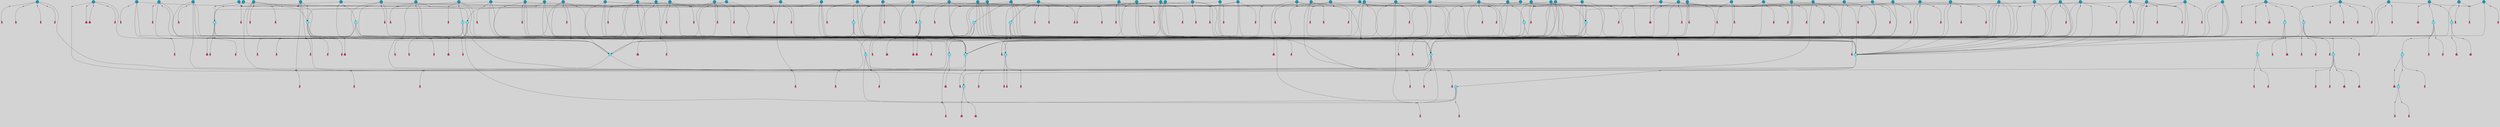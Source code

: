 // File exported with GEGELATI v1.3.1
// On the 2024-04-08 17:49:09
// With the File::TPGGraphDotExporter
digraph{
	graph[pad = "0.212, 0.055" bgcolor = lightgray]
	node[shape=circle style = filled label = ""]
		T3 [fillcolor="#66ddff"]
		T7 [fillcolor="#66ddff"]
		T9 [fillcolor="#66ddff"]
		T11 [fillcolor="#66ddff"]
		T24 [fillcolor="#66ddff"]
		T27 [fillcolor="#1199bb"]
		T54 [fillcolor="#66ddff"]
		T59 [fillcolor="#66ddff"]
		T82 [fillcolor="#66ddff"]
		T95 [fillcolor="#1199bb"]
		T176 [fillcolor="#66ddff"]
		T255 [fillcolor="#66ddff"]
		T267 [fillcolor="#66ddff"]
		T274 [fillcolor="#66ddff"]
		T300 [fillcolor="#66ddff"]
		T318 [fillcolor="#66ddff"]
		T319 [fillcolor="#66ddff"]
		T320 [fillcolor="#66ddff"]
		T321 [fillcolor="#66ddff"]
		T322 [fillcolor="#66ddff"]
		T323 [fillcolor="#1199bb"]
		T324 [fillcolor="#66ddff"]
		T344 [fillcolor="#1199bb"]
		T359 [fillcolor="#1199bb"]
		T383 [fillcolor="#66ddff"]
		T391 [fillcolor="#1199bb"]
		T429 [fillcolor="#1199bb"]
		T430 [fillcolor="#1199bb"]
		T432 [fillcolor="#66ddff"]
		T433 [fillcolor="#1199bb"]
		T437 [fillcolor="#1199bb"]
		T440 [fillcolor="#1199bb"]
		T451 [fillcolor="#66ddff"]
		T497 [fillcolor="#1199bb"]
		T512 [fillcolor="#1199bb"]
		T526 [fillcolor="#1199bb"]
		T532 [fillcolor="#1199bb"]
		T537 [fillcolor="#1199bb"]
		T563 [fillcolor="#1199bb"]
		T569 [fillcolor="#66ddff"]
		T582 [fillcolor="#1199bb"]
		T587 [fillcolor="#1199bb"]
		T588 [fillcolor="#1199bb"]
		T590 [fillcolor="#1199bb"]
		T592 [fillcolor="#1199bb"]
		T594 [fillcolor="#1199bb"]
		T601 [fillcolor="#1199bb"]
		T606 [fillcolor="#1199bb"]
		T608 [fillcolor="#1199bb"]
		T609 [fillcolor="#1199bb"]
		T611 [fillcolor="#1199bb"]
		T615 [fillcolor="#1199bb"]
		T617 [fillcolor="#66ddff"]
		T620 [fillcolor="#1199bb"]
		T621 [fillcolor="#1199bb"]
		T622 [fillcolor="#1199bb"]
		T623 [fillcolor="#1199bb"]
		T626 [fillcolor="#1199bb"]
		T627 [fillcolor="#1199bb"]
		T628 [fillcolor="#1199bb"]
		T630 [fillcolor="#1199bb"]
		T631 [fillcolor="#1199bb"]
		T632 [fillcolor="#1199bb"]
		T633 [fillcolor="#1199bb"]
		T634 [fillcolor="#1199bb"]
		T635 [fillcolor="#1199bb"]
		T637 [fillcolor="#1199bb"]
		T638 [fillcolor="#1199bb"]
		T640 [fillcolor="#1199bb"]
		T641 [fillcolor="#1199bb"]
		T642 [fillcolor="#1199bb"]
		T643 [fillcolor="#1199bb"]
		T644 [fillcolor="#1199bb"]
		T645 [fillcolor="#1199bb"]
		T647 [fillcolor="#1199bb"]
		T648 [fillcolor="#1199bb"]
		T649 [fillcolor="#1199bb"]
		T650 [fillcolor="#1199bb"]
		T651 [fillcolor="#1199bb"]
		T652 [fillcolor="#1199bb"]
		T653 [fillcolor="#1199bb"]
		T654 [fillcolor="#1199bb"]
		T655 [fillcolor="#1199bb"]
		T656 [fillcolor="#1199bb"]
		T657 [fillcolor="#1199bb"]
		T658 [fillcolor="#1199bb"]
		T659 [fillcolor="#1199bb"]
		T660 [fillcolor="#1199bb"]
		T661 [fillcolor="#1199bb"]
		T662 [fillcolor="#1199bb"]
		T663 [fillcolor="#1199bb"]
		T664 [fillcolor="#1199bb"]
		T665 [fillcolor="#66ddff"]
		T666 [fillcolor="#66ddff"]
		T667 [fillcolor="#66ddff"]
		T668 [fillcolor="#66ddff"]
		T669 [fillcolor="#1199bb"]
		T670 [fillcolor="#1199bb"]
		T671 [fillcolor="#1199bb"]
		T672 [fillcolor="#1199bb"]
		T673 [fillcolor="#1199bb"]
		T674 [fillcolor="#1199bb"]
		T675 [fillcolor="#1199bb"]
		T676 [fillcolor="#1199bb"]
		T677 [fillcolor="#1199bb"]
		T678 [fillcolor="#1199bb"]
		T679 [fillcolor="#1199bb"]
		T680 [fillcolor="#1199bb"]
		P7659 [fillcolor="#cccccc" shape=point] //6|
		I7659 [shape=box style=invis label="6|1&2|6#1|7&#92;n10|7&2|0#1|5&#92;n9|4&0|1#2|2&#92;n8|6&0|0#1|0&#92;n"]
		P7659 -> I7659[style=invis]
		A5719 [fillcolor="#ff3366" shape=box margin=0.03 width=0 height=0 label="3"]
		T3 -> P7659 -> A5719
		P7660 [fillcolor="#cccccc" shape=point] //3|
		I7660 [shape=box style=invis label="7|6&2|4#0|2&#92;n10|3&2|7#1|4&#92;n11|6&0|4#0|1&#92;n7|1&0|0#2|6&#92;n7|6&0|3#2|6&#92;n4|0&2|6#0|1&#92;n4|4&2|5#0|2&#92;n4|6&0|4#2|7&#92;n10|0&2|3#1|5&#92;n2|6&0|5#0|2&#92;n1|0&2|3#0|7&#92;n1|6&2|0#0|5&#92;n6|2&0|1#0|7&#92;n9|2&0|3#2|7&#92;n5|3&0|6#0|6&#92;n1|7&2|5#2|3&#92;n8|1&2|7#0|6&#92;n1|0&2|5#2|1&#92;n7|1&2|2#2|5&#92;n7|4&2|6#0|3&#92;n"]
		P7660 -> I7660[style=invis]
		A5720 [fillcolor="#ff3366" shape=box margin=0.03 width=0 height=0 label="4"]
		T3 -> P7660 -> A5720
		P7661 [fillcolor="#cccccc" shape=point] //-3|
		I7661 [shape=box style=invis label="1|6&2|7#0|7&#92;n10|2&0|7#1|3&#92;n9|6&2|7#2|2&#92;n5|3&0|7#0|7&#92;n1|6&2|3#0|0&#92;n2|3&2|3#2|2&#92;n5|1&2|6#0|6&#92;n"]
		P7661 -> I7661[style=invis]
		A5721 [fillcolor="#ff3366" shape=box margin=0.03 width=0 height=0 label="7"]
		T7 -> P7661 -> A5721
		P7662 [fillcolor="#cccccc" shape=point] //5|
		I7662 [shape=box style=invis label="0|5&2|3#0|1&#92;n0|6&2|1#2|4&#92;n6|2&2|6#0|7&#92;n7|4&0|3#0|1&#92;n5|4&0|7#1|6&#92;n9|1&0|5#2|2&#92;n6|3&2|3#1|7&#92;n11|7&2|4#1|6&#92;n2|5&0|1#0|0&#92;n4|7&0|0#0|2&#92;n6|2&0|6#0|0&#92;n2|1&2|6#2|4&#92;n10|0&2|0#1|0&#92;n6|6&2|4#0|6&#92;n"]
		P7662 -> I7662[style=invis]
		A5722 [fillcolor="#ff3366" shape=box margin=0.03 width=0 height=0 label="8"]
		T7 -> P7662 -> A5722
		P7663 [fillcolor="#cccccc" shape=point] //-6|
		I7663 [shape=box style=invis label="11|1&0|7#2|0&#92;n10|4&0|1#1|0&#92;n4|3&2|4#2|1&#92;n0|5&2|0#0|0&#92;n6|1&0|0#0|3&#92;n8|2&2|0#0|4&#92;n11|4&2|0#1|6&#92;n7|0&2|6#2|3&#92;n5|3&2|6#2|0&#92;n2|0&2|0#0|4&#92;n"]
		P7663 -> I7663[style=invis]
		A5723 [fillcolor="#ff3366" shape=box margin=0.03 width=0 height=0 label="9"]
		T9 -> P7663 -> A5723
		P7664 [fillcolor="#cccccc" shape=point] //2|
		I7664 [shape=box style=invis label="6|3&2|7#1|4&#92;n8|6&0|0#2|5&#92;n2|1&0|2#0|3&#92;n8|7&0|6#0|4&#92;n2|1&2|0#0|1&#92;n0|0&2|2#2|3&#92;n6|6&0|7#2|1&#92;n6|1&0|7#2|6&#92;n5|4&2|7#0|4&#92;n0|3&0|4#2|0&#92;n11|0&2|0#2|5&#92;n4|5&2|5#2|4&#92;n5|7&0|6#0|4&#92;n9|7&2|5#0|3&#92;n5|4&2|1#0|3&#92;n5|3&0|1#1|7&#92;n0|4&0|3#2|5&#92;n"]
		P7664 -> I7664[style=invis]
		A5724 [fillcolor="#ff3366" shape=box margin=0.03 width=0 height=0 label="10"]
		T9 -> P7664 -> A5724
		P7665 [fillcolor="#cccccc" shape=point] //6|
		I7665 [shape=box style=invis label="3|0&2|7#2|2&#92;n3|2&0|4#2|5&#92;n5|1&0|2#1|0&#92;n8|7&0|1#2|0&#92;n8|5&0|3#0|6&#92;n0|2&0|2#2|3&#92;n1|5&2|5#0|5&#92;n5|6&0|6#0|7&#92;n6|7&0|0#2|6&#92;n1|2&2|3#0|0&#92;n7|7&2|3#0|4&#92;n0|7&2|7#0|6&#92;n1|0&2|2#2|7&#92;n4|4&0|1#0|0&#92;n"]
		P7665 -> I7665[style=invis]
		A5725 [fillcolor="#ff3366" shape=box margin=0.03 width=0 height=0 label="11"]
		T11 -> P7665 -> A5725
		P7666 [fillcolor="#cccccc" shape=point] //-4|
		I7666 [shape=box style=invis label="4|1&0|4#2|6&#92;n1|2&2|2#2|0&#92;n1|2&2|0#0|6&#92;n8|4&2|3#2|5&#92;n5|5&2|1#1|0&#92;n"]
		P7666 -> I7666[style=invis]
		A5726 [fillcolor="#ff3366" shape=box margin=0.03 width=0 height=0 label="12"]
		T11 -> P7666 -> A5726
		P7667 [fillcolor="#cccccc" shape=point] //1|
		I7667 [shape=box style=invis label="5|1&0|6#2|7&#92;n2|4&0|4#2|2&#92;n0|6&0|5#0|4&#92;n10|6&2|5#1|6&#92;n9|3&0|1#1|7&#92;n10|3&2|2#1|0&#92;n5|0&0|0#2|1&#92;n11|3&2|3#1|5&#92;n10|3&0|1#1|0&#92;n2|4&0|1#0|1&#92;n0|2&0|3#2|4&#92;n9|2&2|1#2|5&#92;n11|7&2|6#2|6&#92;n"]
		P7667 -> I7667[style=invis]
		T24 -> P7667 -> T7
		P7668 [fillcolor="#cccccc" shape=point] //5|
		I7668 [shape=box style=invis label="3|0&2|0#0|1&#92;n3|0&0|7#0|1&#92;n5|3&0|2#2|6&#92;n4|4&2|4#2|6&#92;n11|2&0|7#1|6&#92;n2|7&2|2#2|5&#92;n9|3&2|6#2|7&#92;n7|7&0|0#0|4&#92;n6|1&2|4#2|3&#92;n5|4&2|0#1|6&#92;n1|3&0|7#0|4&#92;n"]
		P7668 -> I7668[style=invis]
		A5727 [fillcolor="#ff3366" shape=box margin=0.03 width=0 height=0 label="7"]
		T24 -> P7668 -> A5727
		P7669 [fillcolor="#cccccc" shape=point] //-2|
		I7669 [shape=box style=invis label="4|1&0|4#0|3&#92;n4|2&0|5#2|0&#92;n5|5&2|6#0|5&#92;n1|4&0|1#0|2&#92;n6|3&2|7#1|5&#92;n0|4&2|0#0|3&#92;n8|5&2|5#1|2&#92;n10|7&2|7#1|1&#92;n3|4&0|0#2|1&#92;n3|6&2|5#2|5&#92;n8|3&0|1#0|7&#92;n10|0&2|7#1|3&#92;n4|1&2|4#0|1&#92;n9|3&2|0#0|4&#92;n3|6&2|0#0|4&#92;n1|2&0|6#2|1&#92;n4|0&2|1#2|2&#92;n"]
		P7669 -> I7669[style=invis]
		A5728 [fillcolor="#ff3366" shape=box margin=0.03 width=0 height=0 label="14"]
		T24 -> P7669 -> A5728
		P7670 [fillcolor="#cccccc" shape=point] //2|
		I7670 [shape=box style=invis label="9|1&2|3#0|1&#92;n5|2&2|0#2|4&#92;n3|6&2|5#2|7&#92;n7|0&2|5#0|4&#92;n1|2&0|3#0|5&#92;n7|3&2|7#0|0&#92;n"]
		P7670 -> I7670[style=invis]
		A5729 [fillcolor="#ff3366" shape=box margin=0.03 width=0 height=0 label="2"]
		T27 -> P7670 -> A5729
		P7671 [fillcolor="#cccccc" shape=point] //-6|
		I7671 [shape=box style=invis label="7|5&0|4#0|4&#92;n11|0&2|5#2|1&#92;n"]
		P7671 -> I7671[style=invis]
		A5730 [fillcolor="#ff3366" shape=box margin=0.03 width=0 height=0 label="3"]
		T27 -> P7671 -> A5730
		T27 -> P7660
		P7672 [fillcolor="#cccccc" shape=point] //0|
		I7672 [shape=box style=invis label="2|5&0|1#0|6&#92;n6|1&2|2#2|7&#92;n8|0&0|3#1|4&#92;n4|3&2|5#2|4&#92;n8|1&2|4#0|0&#92;n6|6&0|1#2|6&#92;n11|7&2|4#2|5&#92;n6|2&2|4#0|2&#92;n8|5&2|4#2|4&#92;n2|1&2|1#2|2&#92;n2|7&2|5#2|6&#92;n9|7&0|5#0|4&#92;n1|2&0|5#2|6&#92;n4|2&2|3#2|7&#92;n3|3&2|1#0|2&#92;n"]
		P7672 -> I7672[style=invis]
		A5731 [fillcolor="#ff3366" shape=box margin=0.03 width=0 height=0 label="5"]
		T27 -> P7672 -> A5731
		P7673 [fillcolor="#cccccc" shape=point] //0|
		I7673 [shape=box style=invis label="4|0&0|3#2|7&#92;n10|2&0|3#1|7&#92;n3|5&0|2#0|3&#92;n4|5&0|0#2|1&#92;n10|7&2|0#1|2&#92;n5|3&2|3#1|6&#92;n9|5&2|0#0|4&#92;n5|4&2|7#0|2&#92;n10|3&2|7#1|4&#92;n7|2&0|1#2|6&#92;n8|6&0|5#0|5&#92;n8|7&2|3#0|5&#92;n2|6&2|4#0|0&#92;n"]
		P7673 -> I7673[style=invis]
		A5732 [fillcolor="#ff3366" shape=box margin=0.03 width=0 height=0 label="5"]
		T27 -> P7673 -> A5732
		P7674 [fillcolor="#cccccc" shape=point] //8|
		I7674 [shape=box style=invis label="9|0&0|1#2|0&#92;n10|1&2|5#1|4&#92;n8|2&2|6#0|4&#92;n2|4&2|5#2|3&#92;n4|2&2|2#0|2&#92;n7|5&0|2#0|0&#92;n8|2&2|1#1|3&#92;n8|7&0|7#2|1&#92;n1|1&0|0#0|7&#92;n5|6&2|5#1|0&#92;n6|6&2|5#0|0&#92;n11|4&0|3#2|6&#92;n4|2&2|4#0|7&#92;n5|6&0|1#2|0&#92;n11|3&0|2#0|7&#92;n"]
		P7674 -> I7674[style=invis]
		A5733 [fillcolor="#ff3366" shape=box margin=0.03 width=0 height=0 label="6"]
		T54 -> P7674 -> A5733
		T54 -> P7668
		P7675 [fillcolor="#cccccc" shape=point] //-10|
		I7675 [shape=box style=invis label="3|6&0|0#0|4&#92;n4|1&2|4#0|1&#92;n5|1&0|1#0|4&#92;n5|5&2|6#0|5&#92;n6|5&0|6#0|3&#92;n11|1&2|0#0|1&#92;n0|7&2|0#0|3&#92;n1|2&0|6#0|1&#92;n8|0&0|4#2|0&#92;n0|4&0|7#2|7&#92;n7|0&2|7#1|3&#92;n3|1&0|5#2|5&#92;n5|1&0|4#0|3&#92;n2|2&0|2#0|0&#92;n8|3&0|1#0|7&#92;n3|0&0|3#0|5&#92;n7|2&0|5#2|0&#92;n6|3&2|7#1|5&#92;n4|7&2|7#2|1&#92;n"]
		P7675 -> I7675[style=invis]
		A5734 [fillcolor="#ff3366" shape=box margin=0.03 width=0 height=0 label="14"]
		T54 -> P7675 -> A5734
		T54 -> P7662
		P7676 [fillcolor="#cccccc" shape=point] //8|
		I7676 [shape=box style=invis label="9|0&0|1#2|0&#92;n10|1&2|5#1|4&#92;n8|2&2|6#0|4&#92;n4|5&0|3#0|1&#92;n2|4&2|5#2|3&#92;n4|2&2|2#0|2&#92;n7|5&0|2#0|0&#92;n8|2&2|1#1|3&#92;n8|7&0|7#2|1&#92;n1|1&0|0#0|7&#92;n5|6&2|5#1|0&#92;n6|3&2|5#0|0&#92;n11|4&0|3#2|6&#92;n1|2&2|4#0|7&#92;n5|6&0|1#2|0&#92;n11|3&0|2#0|7&#92;n"]
		P7676 -> I7676[style=invis]
		A5735 [fillcolor="#ff3366" shape=box margin=0.03 width=0 height=0 label="6"]
		T59 -> P7676 -> A5735
		T59 -> P7668
		T59 -> P7663
		T59 -> P7668
		P7677 [fillcolor="#cccccc" shape=point] //6|
		I7677 [shape=box style=invis label="7|0&2|5#1|2&#92;n10|6&2|1#1|3&#92;n7|5&0|2#0|7&#92;n10|7&0|1#1|5&#92;n4|6&2|5#0|5&#92;n4|4&0|7#2|7&#92;n"]
		P7677 -> I7677[style=invis]
		A5736 [fillcolor="#ff3366" shape=box margin=0.03 width=0 height=0 label="7"]
		T82 -> P7677 -> A5736
		P7678 [fillcolor="#cccccc" shape=point] //6|
		I7678 [shape=box style=invis label="0|5&2|3#0|1&#92;n0|6&2|1#2|4&#92;n9|1&0|5#2|2&#92;n7|4&0|3#0|1&#92;n5|4&0|7#1|6&#92;n2|5&0|1#0|0&#92;n6|3&2|3#1|7&#92;n11|7&2|4#1|6&#92;n6|2&2|6#0|1&#92;n4|7&0|0#0|2&#92;n6|2&0|6#0|0&#92;n9|1&2|6#2|4&#92;n10|0&2|0#1|0&#92;n6|6&2|4#0|6&#92;n"]
		P7678 -> I7678[style=invis]
		A5737 [fillcolor="#ff3366" shape=box margin=0.03 width=0 height=0 label="8"]
		T82 -> P7678 -> A5737
		T82 -> P7663
		P7679 [fillcolor="#cccccc" shape=point] //4|
		I7679 [shape=box style=invis label="4|3&0|6#0|3&#92;n5|7&2|3#2|2&#92;n5|6&0|7#1|2&#92;n1|4&2|6#0|3&#92;n8|4&2|1#2|5&#92;n9|5&2|4#1|4&#92;n2|4&0|5#0|7&#92;n10|0&0|6#1|3&#92;n3|0&0|6#0|2&#92;n2|7&2|7#2|6&#92;n5|2&0|5#1|5&#92;n10|4&2|5#1|7&#92;n4|0&0|4#2|4&#92;n11|1&0|4#2|6&#92;n10|6&2|0#1|4&#92;n9|7&0|3#1|4&#92;n4|5&2|7#0|6&#92;n11|5&2|6#2|3&#92;n0|3&0|5#0|1&#92;n"]
		P7679 -> I7679[style=invis]
		A5738 [fillcolor="#ff3366" shape=box margin=0.03 width=0 height=0 label="13"]
		T95 -> P7679 -> A5738
		P7680 [fillcolor="#cccccc" shape=point] //8|
		I7680 [shape=box style=invis label="9|7&0|5#2|5&#92;n3|3&2|3#0|2&#92;n9|5&2|2#1|0&#92;n2|3&0|6#0|3&#92;n4|4&2|5#2|7&#92;n11|3&2|0#1|5&#92;n6|6&2|1#2|2&#92;n4|6&0|1#2|2&#92;n2|5&2|7#2|2&#92;n7|7&2|2#2|3&#92;n6|5&0|3#2|6&#92;n6|7&0|6#0|2&#92;n"]
		P7680 -> I7680[style=invis]
		A5739 [fillcolor="#ff3366" shape=box margin=0.03 width=0 height=0 label="14"]
		T95 -> P7680 -> A5739
		P7681 [fillcolor="#cccccc" shape=point] //2|
		I7681 [shape=box style=invis label="4|1&0|4#2|6&#92;n5|5&2|1#1|0&#92;n1|0&2|0#0|6&#92;n8|4&2|3#2|5&#92;n"]
		P7681 -> I7681[style=invis]
		T95 -> P7681 -> T11
		P7682 [fillcolor="#cccccc" shape=point] //-9|
		I7682 [shape=box style=invis label="2|0&2|0#2|1&#92;n4|4&2|4#2|6&#92;n9|1&0|3#1|7&#92;n5|3&0|2#2|6&#92;n2|7&2|2#2|5&#92;n5|4&2|0#1|6&#92;n3|0&0|7#0|1&#92;n1|3&0|7#0|4&#92;n11|6&2|2#0|7&#92;n7|7&0|0#0|4&#92;n11|0&0|7#1|6&#92;n9|3&2|6#2|7&#92;n"]
		P7682 -> I7682[style=invis]
		A5740 [fillcolor="#ff3366" shape=box margin=0.03 width=0 height=0 label="7"]
		T95 -> P7682 -> A5740
		P7683 [fillcolor="#cccccc" shape=point] //-8|
		I7683 [shape=box style=invis label="7|5&0|4#2|4&#92;n"]
		P7683 -> I7683[style=invis]
		A5741 [fillcolor="#ff3366" shape=box margin=0.03 width=0 height=0 label="3"]
		T95 -> P7683 -> A5741
		P7684 [fillcolor="#cccccc" shape=point] //3|
		I7684 [shape=box style=invis label="4|7&0|7#2|7&#92;n11|5&2|6#0|2&#92;n5|5&2|6#2|0&#92;n3|2&0|6#0|3&#92;n10|2&2|5#1|5&#92;n9|4&2|3#1|5&#92;n2|5&2|7#2|4&#92;n11|3&2|5#1|0&#92;n7|0&0|7#2|1&#92;n1|2&0|5#0|1&#92;n"]
		P7684 -> I7684[style=invis]
		A5742 [fillcolor="#ff3366" shape=box margin=0.03 width=0 height=0 label="5"]
		T176 -> P7684 -> A5742
		P7685 [fillcolor="#cccccc" shape=point] //2|
		I7685 [shape=box style=invis label="7|1&0|6#0|1&#92;n5|2&2|5#1|6&#92;n10|1&2|1#1|1&#92;n4|7&0|4#2|2&#92;n11|7&0|4#2|7&#92;n5|0&0|5#1|7&#92;n8|2&0|5#2|4&#92;n10|0&2|6#1|6&#92;n5|1&0|1#2|3&#92;n1|6&2|0#0|1&#92;n9|6&2|2#1|4&#92;n3|4&2|3#0|0&#92;n10|1&0|1#1|0&#92;n2|2&0|1#2|1&#92;n3|1&2|7#0|3&#92;n"]
		P7685 -> I7685[style=invis]
		A5743 [fillcolor="#ff3366" shape=box margin=0.03 width=0 height=0 label="10"]
		T176 -> P7685 -> A5743
		P7686 [fillcolor="#cccccc" shape=point] //-1|
		I7686 [shape=box style=invis label="1|7&2|1#0|6&#92;n8|1&2|3#0|5&#92;n10|6&2|7#1|0&#92;n1|7&2|5#0|2&#92;n0|3&0|3#2|2&#92;n3|5&0|1#0|0&#92;n3|5&0|2#0|3&#92;n1|5&2|0#0|4&#92;n5|7&2|2#2|5&#92;n4|0&2|3#0|3&#92;n"]
		P7686 -> I7686[style=invis]
		T176 -> P7686 -> T3
		P7687 [fillcolor="#cccccc" shape=point] //-3|
		I7687 [shape=box style=invis label="6|3&2|4#1|4&#92;n5|3&0|1#1|7&#92;n2|1&0|2#2|3&#92;n8|7&0|6#0|4&#92;n2|1&2|0#0|1&#92;n0|0&2|2#2|3&#92;n6|1&0|7#2|6&#92;n5|7&0|2#0|4&#92;n0|3&0|4#2|0&#92;n11|0&2|0#2|5&#92;n6|0&2|0#1|4&#92;n8|6&0|2#2|5&#92;n5|4&2|1#0|3&#92;n9|7&2|5#0|3&#92;n5|4&2|7#0|4&#92;n"]
		P7687 -> I7687[style=invis]
		A5744 [fillcolor="#ff3366" shape=box margin=0.03 width=0 height=0 label="10"]
		T176 -> P7687 -> A5744
		P7688 [fillcolor="#cccccc" shape=point] //4|
		I7688 [shape=box style=invis label="7|1&0|6#0|1&#92;n5|2&2|5#1|6&#92;n10|1&2|1#1|1&#92;n9|6&2|2#1|4&#92;n4|7&0|4#2|2&#92;n9|6&0|4#1|1&#92;n10|0&2|6#1|6&#92;n5|1&0|1#2|3&#92;n1|6&2|0#0|1&#92;n8|2&0|5#2|4&#92;n3|4&2|3#0|0&#92;n10|1&0|5#1|0&#92;n2|2&0|1#2|1&#92;n3|1&2|7#0|3&#92;n"]
		P7688 -> I7688[style=invis]
		A5745 [fillcolor="#ff3366" shape=box margin=0.03 width=0 height=0 label="10"]
		T176 -> P7688 -> A5745
		T255 -> P7686
		P7689 [fillcolor="#cccccc" shape=point] //-9|
		I7689 [shape=box style=invis label="7|1&0|0#2|6&#92;n1|6&0|4#2|7&#92;n7|6&2|4#0|2&#92;n10|7&2|1#1|3&#92;n7|6&0|3#2|6&#92;n4|0&2|2#2|1&#92;n1|0&0|5#2|3&#92;n6|1&2|6#1|1&#92;n7|4&2|6#1|0&#92;n9|5&0|1#0|2&#92;n9|2&0|3#0|7&#92;n6|0&2|7#0|6&#92;n10|5&2|3#1|5&#92;n10|0&2|7#1|4&#92;n1|0&2|3#0|7&#92;n5|2&0|6#0|6&#92;n2|6&0|1#0|2&#92;n7|4&2|5#0|3&#92;n3|6&2|4#0|5&#92;n1|6&2|0#0|5&#92;n"]
		P7689 -> I7689[style=invis]
		A5746 [fillcolor="#ff3366" shape=box margin=0.03 width=0 height=0 label="4"]
		T255 -> P7689 -> A5746
		P7690 [fillcolor="#cccccc" shape=point] //7|
		I7690 [shape=box style=invis label="9|6&2|6#1|3&#92;n9|7&2|0#1|7&#92;n3|0&2|0#0|0&#92;n1|6&0|0#0|4&#92;n7|4&0|3#0|1&#92;n"]
		P7690 -> I7690[style=invis]
		A5747 [fillcolor="#ff3366" shape=box margin=0.03 width=0 height=0 label="12"]
		T255 -> P7690 -> A5747
		P7691 [fillcolor="#cccccc" shape=point] //-9|
		I7691 [shape=box style=invis label="11|5&0|0#2|6&#92;n8|5&2|3#2|1&#92;n7|1&0|6#1|3&#92;n11|4&0|2#0|1&#92;n9|0&2|7#1|6&#92;n10|1&0|3#1|6&#92;n0|3&0|4#2|5&#92;n5|7&2|3#1|6&#92;n2|0&2|1#0|7&#92;n"]
		P7691 -> I7691[style=invis]
		A5748 [fillcolor="#ff3366" shape=box margin=0.03 width=0 height=0 label="2"]
		T255 -> P7691 -> A5748
		P7692 [fillcolor="#cccccc" shape=point] //-7|
		I7692 [shape=box style=invis label="9|1&2|7#2|1&#92;n7|0&2|0#2|7&#92;n2|3&2|3#2|2&#92;n8|5&2|1#0|3&#92;n5|5&0|7#0|1&#92;n1|6&2|7#0|7&#92;n10|2&0|7#1|3&#92;n6|4&2|2#2|4&#92;n0|6&2|5#0|2&#92;n"]
		P7692 -> I7692[style=invis]
		A5749 [fillcolor="#ff3366" shape=box margin=0.03 width=0 height=0 label="7"]
		T255 -> P7692 -> A5749
		P7693 [fillcolor="#cccccc" shape=point] //-9|
		I7693 [shape=box style=invis label="4|7&2|6#0|5&#92;n11|3&0|2#2|6&#92;n10|2&2|4#1|6&#92;n3|0&2|6#2|7&#92;n4|3&0|5#0|7&#92;n2|3&0|7#0|7&#92;n10|6&0|7#1|5&#92;n10|1&2|2#1|1&#92;n1|7&0|3#2|6&#92;n"]
		P7693 -> I7693[style=invis]
		A5750 [fillcolor="#ff3366" shape=box margin=0.03 width=0 height=0 label="4"]
		T267 -> P7693 -> A5750
		T267 -> P7668
		P7694 [fillcolor="#cccccc" shape=point] //-10|
		I7694 [shape=box style=invis label="4|2&2|0#2|4&#92;n7|3&2|7#0|0&#92;n11|5&2|2#0|2&#92;n9|6&2|3#0|1&#92;n0|0&2|2#0|5&#92;n2|3&2|1#2|0&#92;n"]
		P7694 -> I7694[style=invis]
		A5751 [fillcolor="#ff3366" shape=box margin=0.03 width=0 height=0 label="2"]
		T267 -> P7694 -> A5751
		P7695 [fillcolor="#cccccc" shape=point] //-2|
		I7695 [shape=box style=invis label="5|2&2|0#2|4&#92;n9|1&2|3#0|1&#92;n3|6&2|5#2|7&#92;n7|0&2|1#0|4&#92;n1|2&0|3#0|5&#92;n7|3&2|7#0|0&#92;n"]
		P7695 -> I7695[style=invis]
		A5752 [fillcolor="#ff3366" shape=box margin=0.03 width=0 height=0 label="2"]
		T267 -> P7695 -> A5752
		P7696 [fillcolor="#cccccc" shape=point] //-9|
		I7696 [shape=box style=invis label="4|1&0|4#2|6&#92;n11|0&2|0#0|6&#92;n8|4&2|3#2|5&#92;n6|0&0|3#0|1&#92;n"]
		P7696 -> I7696[style=invis]
		T267 -> P7696 -> T11
		T274 -> P7686
		P7697 [fillcolor="#cccccc" shape=point] //-2|
		I7697 [shape=box style=invis label="7|1&0|0#2|6&#92;n5|2&0|6#0|6&#92;n7|6&2|4#0|2&#92;n10|7&2|1#1|3&#92;n7|6&0|3#2|6&#92;n4|0&2|2#2|1&#92;n1|0&0|5#2|3&#92;n6|1&2|6#1|1&#92;n7|4&2|6#1|0&#92;n7|4&2|5#0|3&#92;n9|2&0|3#0|7&#92;n6|0&2|7#0|7&#92;n10|5&2|3#1|5&#92;n10|0&2|7#1|4&#92;n1|0&2|3#0|7&#92;n1|6&0|1#2|7&#92;n2|6&0|1#0|2&#92;n9|5&0|1#0|2&#92;n3|6&2|4#0|5&#92;n1|6&2|0#0|5&#92;n"]
		P7697 -> I7697[style=invis]
		A5753 [fillcolor="#ff3366" shape=box margin=0.03 width=0 height=0 label="4"]
		T274 -> P7697 -> A5753
		T274 -> P7692
		P7698 [fillcolor="#cccccc" shape=point] //9|
		I7698 [shape=box style=invis label="2|3&0|1#0|2&#92;n1|6&0|2#2|7&#92;n6|0&2|7#0|6&#92;n10|7&2|1#1|3&#92;n7|4&2|6#1|0&#92;n1|1&0|5#2|3&#92;n4|0&2|2#2|1&#92;n6|1&2|6#1|1&#92;n7|6&0|3#2|6&#92;n9|5&0|1#0|2&#92;n9|2&0|3#0|7&#92;n7|6&0|4#0|2&#92;n10|5&2|3#1|5&#92;n10|0&2|7#1|4&#92;n1|0&2|3#0|7&#92;n5|2&0|6#0|6&#92;n7|1&0|0#2|6&#92;n7|4&2|5#0|3&#92;n3|6&2|4#0|5&#92;n1|6&2|0#0|5&#92;n"]
		P7698 -> I7698[style=invis]
		A5754 [fillcolor="#ff3366" shape=box margin=0.03 width=0 height=0 label="4"]
		T274 -> P7698 -> A5754
		P7699 [fillcolor="#cccccc" shape=point] //-2|
		I7699 [shape=box style=invis label="8|4&2|1#2|5&#92;n4|1&2|7#2|1&#92;n5|7&2|3#2|2&#92;n10|4&2|5#1|7&#92;n10|0&2|6#1|3&#92;n4|5&2|7#0|6&#92;n9|5&2|4#0|4&#92;n2|4&0|5#0|7&#92;n11|1&2|4#2|6&#92;n1|4&2|6#0|3&#92;n2|7&2|7#2|6&#92;n3|0&0|6#0|2&#92;n4|0&0|4#2|4&#92;n4|4&2|6#0|7&#92;n10|6&2|0#1|4&#92;n9|7&0|3#1|4&#92;n5|6&0|7#1|2&#92;n11|5&2|6#0|3&#92;n0|3&0|5#0|1&#92;n"]
		P7699 -> I7699[style=invis]
		T274 -> P7699 -> T9
		P7700 [fillcolor="#cccccc" shape=point] //-2|
		I7700 [shape=box style=invis label="8|4&2|1#2|5&#92;n5|7&2|3#1|2&#92;n10|4&2|5#1|7&#92;n10|0&2|6#1|3&#92;n11|1&2|4#2|6&#92;n9|5&2|4#0|4&#92;n2|4&0|5#0|7&#92;n4|5&2|7#0|6&#92;n1|4&2|6#0|3&#92;n2|7&2|7#2|6&#92;n3|0&0|6#0|2&#92;n0|7&0|5#0|1&#92;n0|4&2|1#0|0&#92;n4|4&2|6#0|7&#92;n7|2&2|6#2|6&#92;n11|5&2|6#0|3&#92;n9|7&0|3#1|4&#92;n5|6&0|7#1|2&#92;n10|6&2|0#1|4&#92;n4|0&0|4#2|4&#92;n"]
		P7700 -> I7700[style=invis]
		T300 -> P7700 -> T59
		P7701 [fillcolor="#cccccc" shape=point] //10|
		I7701 [shape=box style=invis label="2|6&2|4#0|0&#92;n1|7&2|3#0|6&#92;n3|5&2|2#0|3&#92;n10|3&0|4#1|4&#92;n7|1&0|4#2|6&#92;n10|2&0|3#1|7&#92;n9|5&2|0#0|4&#92;n4|0&0|3#2|7&#92;n11|4&2|6#1|2&#92;n5|4&2|7#0|2&#92;n4|5&2|7#2|1&#92;n6|5&0|7#2|1&#92;n5|3&2|3#1|6&#92;n10|7&2|0#1|2&#92;n"]
		P7701 -> I7701[style=invis]
		A5755 [fillcolor="#ff3366" shape=box margin=0.03 width=0 height=0 label="5"]
		T300 -> P7701 -> A5755
		T300 -> P7693
		P7702 [fillcolor="#cccccc" shape=point] //-4|
		I7702 [shape=box style=invis label="4|1&0|4#2|6&#92;n1|2&2|2#2|0&#92;n1|2&2|0#0|6&#92;n8|4&2|3#2|5&#92;n5|5&2|1#1|0&#92;n"]
		P7702 -> I7702[style=invis]
		A5756 [fillcolor="#ff3366" shape=box margin=0.03 width=0 height=0 label="12"]
		T321 -> P7702 -> A5756
		P7703 [fillcolor="#cccccc" shape=point] //6|
		I7703 [shape=box style=invis label="3|0&2|7#2|2&#92;n3|2&0|4#2|5&#92;n5|1&0|2#1|0&#92;n8|7&0|1#2|0&#92;n8|5&0|3#0|6&#92;n0|2&0|2#2|3&#92;n1|5&2|5#0|5&#92;n5|6&0|6#0|7&#92;n6|7&0|0#2|6&#92;n1|2&2|3#0|0&#92;n7|7&2|3#0|4&#92;n0|7&2|7#0|6&#92;n1|0&2|2#2|7&#92;n4|4&0|1#0|0&#92;n"]
		P7703 -> I7703[style=invis]
		A5757 [fillcolor="#ff3366" shape=box margin=0.03 width=0 height=0 label="11"]
		T321 -> P7703 -> A5757
		P7704 [fillcolor="#cccccc" shape=point] //2|
		I7704 [shape=box style=invis label="4|1&0|4#2|6&#92;n5|5&2|1#1|0&#92;n1|0&2|0#0|6&#92;n8|4&2|3#2|5&#92;n"]
		P7704 -> I7704[style=invis]
		T323 -> P7704 -> T321
		P7705 [fillcolor="#cccccc" shape=point] //-3|
		I7705 [shape=box style=invis label="8|1&2|3#0|5&#92;n0|6&0|5#0|5&#92;n3|7&2|1#0|6&#92;n3|5&0|1#0|0&#92;n9|5&2|0#0|4&#92;n3|5&0|2#0|3&#92;n10|6&2|4#1|0&#92;n9|4&2|7#2|6&#92;n1|7&2|5#2|2&#92;n"]
		P7705 -> I7705[style=invis]
		A5758 [fillcolor="#ff3366" shape=box margin=0.03 width=0 height=0 label="5"]
		T318 -> P7705 -> A5758
		P7706 [fillcolor="#cccccc" shape=point] //0|
		I7706 [shape=box style=invis label="2|5&0|1#0|6&#92;n6|1&2|2#2|7&#92;n8|0&0|3#1|4&#92;n4|3&2|5#2|4&#92;n8|1&2|4#0|0&#92;n6|6&0|1#2|6&#92;n11|7&2|4#2|5&#92;n6|2&2|4#0|2&#92;n8|5&2|4#2|4&#92;n2|1&2|1#2|2&#92;n2|7&2|5#2|6&#92;n9|7&0|5#0|4&#92;n1|2&0|5#2|6&#92;n4|2&2|3#2|7&#92;n3|3&2|1#0|2&#92;n"]
		P7706 -> I7706[style=invis]
		A5759 [fillcolor="#ff3366" shape=box margin=0.03 width=0 height=0 label="5"]
		T318 -> P7706 -> A5759
		P7707 [fillcolor="#cccccc" shape=point] //-2|
		I7707 [shape=box style=invis label="11|7&2|0#1|7&#92;n4|3&0|1#2|5&#92;n0|4&2|4#2|7&#92;n1|6&0|0#0|4&#92;n4|0&0|0#0|5&#92;n0|6&2|3#2|0&#92;n9|6&2|5#1|3&#92;n0|7&2|1#2|5&#92;n4|4&0|5#0|1&#92;n10|4&0|0#1|0&#92;n"]
		P7707 -> I7707[style=invis]
		A5760 [fillcolor="#ff3366" shape=box margin=0.03 width=0 height=0 label="12"]
		T323 -> P7707 -> A5760
		P7708 [fillcolor="#cccccc" shape=point] //5|
		I7708 [shape=box style=invis label="8|1&2|6#0|6&#92;n3|0&0|7#0|1&#92;n11|3&0|2#2|6&#92;n4|4&2|4#2|6&#92;n11|2&0|7#1|6&#92;n2|7&2|2#2|5&#92;n7|7&0|0#0|4&#92;n6|1&2|4#2|3&#92;n5|4&2|0#1|6&#92;n3|0&2|0#0|1&#92;n1|3&0|7#0|4&#92;n"]
		P7708 -> I7708[style=invis]
		A5761 [fillcolor="#ff3366" shape=box margin=0.03 width=0 height=0 label="7"]
		T319 -> P7708 -> A5761
		P7709 [fillcolor="#cccccc" shape=point] //7|
		I7709 [shape=box style=invis label="7|0&2|1#2|0&#92;n9|7&2|1#1|7&#92;n8|2&0|1#1|0&#92;n6|6&0|2#1|1&#92;n2|2&0|5#0|0&#92;n5|7&0|0#2|1&#92;n5|1&2|5#1|5&#92;n4|7&2|4#2|3&#92;n10|5&2|2#1|5&#92;n1|3&2|2#2|0&#92;n10|2&2|6#1|5&#92;n"]
		P7709 -> I7709[style=invis]
		A5762 [fillcolor="#ff3366" shape=box margin=0.03 width=0 height=0 label="1"]
		T319 -> P7709 -> A5762
		P7710 [fillcolor="#cccccc" shape=point] //-2|
		I7710 [shape=box style=invis label="4|1&0|4#0|3&#92;n4|2&0|5#2|0&#92;n5|5&2|6#0|5&#92;n1|4&0|1#0|2&#92;n6|3&2|7#1|5&#92;n0|4&2|0#0|3&#92;n8|5&2|5#1|2&#92;n10|7&2|7#1|1&#92;n3|4&0|0#2|1&#92;n3|6&2|5#2|5&#92;n8|3&0|1#0|7&#92;n10|0&2|7#1|3&#92;n4|1&2|4#0|1&#92;n9|3&2|0#0|4&#92;n3|6&2|0#0|4&#92;n1|2&0|6#2|1&#92;n4|0&2|1#2|2&#92;n"]
		P7710 -> I7710[style=invis]
		A5763 [fillcolor="#ff3366" shape=box margin=0.03 width=0 height=0 label="14"]
		T320 -> P7710 -> A5763
		P7711 [fillcolor="#cccccc" shape=point] //-3|
		I7711 [shape=box style=invis label="3|7&0|0#0|2&#92;n11|5&0|1#1|1&#92;n4|1&0|6#2|6&#92;n4|0&0|1#0|5&#92;n"]
		P7711 -> I7711[style=invis]
		T319 -> P7711 -> T320
		P7712 [fillcolor="#cccccc" shape=point] //-3|
		I7712 [shape=box style=invis label="1|6&2|7#0|7&#92;n10|2&0|7#1|3&#92;n9|6&2|7#2|2&#92;n5|3&0|7#0|7&#92;n1|6&2|3#0|0&#92;n2|3&2|3#2|2&#92;n5|1&2|6#0|6&#92;n"]
		P7712 -> I7712[style=invis]
		A5764 [fillcolor="#ff3366" shape=box margin=0.03 width=0 height=0 label="7"]
		T322 -> P7712 -> A5764
		P7713 [fillcolor="#cccccc" shape=point] //-3|
		I7713 [shape=box style=invis label="7|2&2|4#0|2&#92;n4|1&2|6#0|1&#92;n11|6&0|4#0|1&#92;n7|1&0|0#2|6&#92;n6|2&0|1#0|7&#92;n10|3&2|7#1|4&#92;n3|5&2|3#0|1&#92;n4|4&2|5#0|2&#92;n4|6&0|4#2|7&#92;n2|5&0|5#0|2&#92;n10|0&2|3#1|4&#92;n0|1&2|7#0|6&#92;n7|6&0|3#2|6&#92;n1|3&0|6#2|0&#92;n5|3&0|6#0|6&#92;n1|4&2|5#2|3&#92;n1|6&2|0#0|5&#92;n9|2&0|3#2|7&#92;n7|1&2|2#2|5&#92;n"]
		P7713 -> I7713[style=invis]
		T323 -> P7713 -> T319
		P7714 [fillcolor="#cccccc" shape=point] //1|
		I7714 [shape=box style=invis label="5|1&0|6#2|7&#92;n2|4&0|4#2|2&#92;n0|6&0|5#0|4&#92;n10|6&2|5#1|6&#92;n9|3&0|1#1|7&#92;n10|3&2|2#1|0&#92;n5|0&0|0#2|1&#92;n11|3&2|3#1|5&#92;n10|3&0|1#1|0&#92;n2|4&0|1#0|1&#92;n0|2&0|3#2|4&#92;n9|2&2|1#2|5&#92;n11|7&2|6#2|6&#92;n"]
		P7714 -> I7714[style=invis]
		T320 -> P7714 -> T322
		P7715 [fillcolor="#cccccc" shape=point] //5|
		I7715 [shape=box style=invis label="0|5&2|3#0|1&#92;n0|6&2|1#2|4&#92;n6|2&2|6#0|7&#92;n7|4&0|3#0|1&#92;n5|4&0|7#1|6&#92;n9|1&0|5#2|2&#92;n6|3&2|3#1|7&#92;n11|7&2|4#1|6&#92;n2|5&0|1#0|0&#92;n4|7&0|0#0|2&#92;n6|2&0|6#0|0&#92;n2|1&2|6#2|4&#92;n10|0&2|0#1|0&#92;n6|6&2|4#0|6&#92;n"]
		P7715 -> I7715[style=invis]
		A5765 [fillcolor="#ff3366" shape=box margin=0.03 width=0 height=0 label="8"]
		T322 -> P7715 -> A5765
		P7716 [fillcolor="#cccccc" shape=point] //5|
		I7716 [shape=box style=invis label="3|0&2|0#0|1&#92;n3|0&0|7#0|1&#92;n5|3&0|2#2|6&#92;n4|4&2|4#2|6&#92;n11|2&0|7#1|6&#92;n2|7&2|2#2|5&#92;n9|3&2|6#2|7&#92;n7|7&0|0#0|4&#92;n6|1&2|4#2|3&#92;n5|4&2|0#1|6&#92;n1|3&0|7#0|4&#92;n"]
		P7716 -> I7716[style=invis]
		A5766 [fillcolor="#ff3366" shape=box margin=0.03 width=0 height=0 label="7"]
		T320 -> P7716 -> A5766
		P7717 [fillcolor="#cccccc" shape=point] //5|
		I7717 [shape=box style=invis label="10|4&2|6#1|2&#92;n8|4&0|1#1|0&#92;n0|4&2|6#0|0&#92;n8|4&2|5#2|1&#92;n7|5&2|5#1|0&#92;n3|6&0|6#2|2&#92;n1|7&0|7#0|5&#92;n2|0&0|7#2|4&#92;n9|4&2|6#2|7&#92;n2|6&2|2#0|0&#92;n11|7&2|7#0|7&#92;n5|5&0|0#0|1&#92;n10|1&0|0#1|0&#92;n7|3&0|1#2|5&#92;n9|2&2|7#1|5&#92;n9|0&2|5#1|2&#92;n1|6&2|4#2|2&#92;n3|3&2|2#0|7&#92;n1|6&2|0#0|0&#92;n6|4&2|6#1|0&#92;n"]
		P7717 -> I7717[style=invis]
		A5767 [fillcolor="#ff3366" shape=box margin=0.03 width=0 height=0 label="1"]
		T319 -> P7717 -> A5767
		P7718 [fillcolor="#cccccc" shape=point] //7|
		I7718 [shape=box style=invis label="6|1&2|6#2|7&#92;n7|0&2|4#2|3&#92;n3|3&0|7#0|6&#92;n5|4&0|2#2|4&#92;n8|5&2|6#2|7&#92;n0|0&2|3#0|3&#92;n5|4&2|4#2|6&#92;n"]
		P7718 -> I7718[style=invis]
		T319 -> P7718 -> T318
		P7719 [fillcolor="#cccccc" shape=point] //7|
		I7719 [shape=box style=invis label="0|2&2|4#2|6&#92;n5|3&0|6#0|1&#92;n4|7&2|6#0|5&#92;n7|6&0|7#0|5&#92;n10|7&2|2#1|1&#92;n"]
		P7719 -> I7719[style=invis]
		A5768 [fillcolor="#ff3366" shape=box margin=0.03 width=0 height=0 label="4"]
		T318 -> P7719 -> A5768
		P7720 [fillcolor="#cccccc" shape=point] //7|
		I7720 [shape=box style=invis label="10|5&0|0#1|2&#92;n1|0&2|4#0|5&#92;n8|2&0|2#0|6&#92;n2|2&0|6#0|1&#92;n"]
		P7720 -> I7720[style=invis]
		T324 -> P7720 -> T7
		P7721 [fillcolor="#cccccc" shape=point] //8|
		I7721 [shape=box style=invis label="8|1&2|3#2|5&#92;n10|4&2|5#1|5&#92;n10|7&0|4#1|6&#92;n7|0&0|7#2|1&#92;n2|6&2|7#2|4&#92;n11|3&2|4#1|0&#92;n5|3&2|6#2|0&#92;n9|4&2|3#1|5&#92;n"]
		P7721 -> I7721[style=invis]
		A5769 [fillcolor="#ff3366" shape=box margin=0.03 width=0 height=0 label="5"]
		T324 -> P7721 -> A5769
		T324 -> P7686
		P7722 [fillcolor="#cccccc" shape=point] //9|
		I7722 [shape=box style=invis label="11|0&2|0#1|1&#92;n3|6&0|6#0|0&#92;n1|4&0|0#2|4&#92;n7|5&2|2#1|3&#92;n11|7&2|6#1|7&#92;n5|2&0|6#1|5&#92;n9|5&0|6#0|3&#92;n2|2&2|7#0|5&#92;n9|3&2|2#2|0&#92;n11|0&2|7#0|1&#92;n1|1&2|0#0|1&#92;n6|6&0|6#1|2&#92;n9|7&0|1#0|3&#92;n2|0&2|4#2|5&#92;n2|4&2|2#0|0&#92;n6|1&2|1#1|7&#92;n10|7&2|5#1|6&#92;n11|5&2|7#2|4&#92;n"]
		P7722 -> I7722[style=invis]
		A5770 [fillcolor="#ff3366" shape=box margin=0.03 width=0 height=0 label="1"]
		T324 -> P7722 -> A5770
		P7723 [fillcolor="#cccccc" shape=point] //-6|
		I7723 [shape=box style=invis label="8|2&2|0#0|4&#92;n10|4&0|1#1|0&#92;n4|3&2|4#2|1&#92;n0|5&2|0#0|0&#92;n11|1&0|7#2|0&#92;n11|4&2|0#1|6&#92;n7|0&0|6#2|3&#92;n7|4&0|2#2|4&#92;n5|3&2|6#2|0&#92;n2|0&2|0#0|4&#92;n"]
		P7723 -> I7723[style=invis]
		T324 -> P7723 -> T82
		P7724 [fillcolor="#cccccc" shape=point] //-2|
		I7724 [shape=box style=invis label="2|5&0|2#0|2&#92;n0|0&2|5#2|5&#92;n7|3&2|2#2|3&#92;n3|5&2|1#2|5&#92;n9|4&2|0#2|5&#92;n7|2&2|0#1|4&#92;n5|4&0|5#2|4&#92;n7|3&2|1#2|5&#92;n5|1&0|4#0|6&#92;n1|7&2|4#0|1&#92;n11|6&0|0#0|1&#92;n9|0&0|1#2|5&#92;n4|4&2|5#0|2&#92;n8|1&2|7#2|0&#92;n4|5&0|2#0|1&#92;n"]
		P7724 -> I7724[style=invis]
		A5771 [fillcolor="#ff3366" shape=box margin=0.03 width=0 height=0 label="4"]
		T344 -> P7724 -> A5771
		P7725 [fillcolor="#cccccc" shape=point] //-2|
		I7725 [shape=box style=invis label="2|4&0|3#2|2&#92;n11|7&2|3#2|6&#92;n3|4&2|7#0|1&#92;n7|1&2|0#0|0&#92;n10|3&0|5#1|5&#92;n10|2&0|7#1|7&#92;n0|2&0|3#2|6&#92;n9|3&0|7#2|1&#92;n4|1&0|5#2|4&#92;n8|5&2|3#2|0&#92;n10|7&0|4#1|7&#92;n0|1&2|4#0|3&#92;n11|7&2|7#2|3&#92;n3|3&0|2#2|7&#92;n8|0&0|4#0|1&#92;n6|4&2|5#2|3&#92;n7|6&0|4#1|6&#92;n7|3&2|0#0|6&#92;n"]
		P7725 -> I7725[style=invis]
		A5772 [fillcolor="#ff3366" shape=box margin=0.03 width=0 height=0 label="4"]
		T344 -> P7725 -> A5772
		P7726 [fillcolor="#cccccc" shape=point] //-2|
		I7726 [shape=box style=invis label="6|4&2|6#1|7&#92;n4|6&0|1#2|5&#92;n1|4&2|5#0|4&#92;n4|3&2|0#0|1&#92;n0|0&2|7#2|7&#92;n7|7&0|5#2|3&#92;n2|2&2|1#2|6&#92;n7|4&2|7#0|7&#92;n5|0&2|1#0|2&#92;n10|0&0|4#1|2&#92;n4|4&0|7#0|0&#92;n6|7&0|2#0|1&#92;n2|1&2|3#0|0&#92;n"]
		P7726 -> I7726[style=invis]
		T344 -> P7726 -> T255
		P7727 [fillcolor="#cccccc" shape=point] //9|
		I7727 [shape=box style=invis label="7|5&2|6#2|2&#92;n1|7&0|1#2|3&#92;n2|0&2|0#2|4&#92;n6|4&0|4#1|6&#92;n10|3&2|4#1|6&#92;n"]
		P7727 -> I7727[style=invis]
		T359 -> P7727 -> T300
		P7728 [fillcolor="#cccccc" shape=point] //5|
		I7728 [shape=box style=invis label="8|2&2|2#0|5&#92;n9|7&2|0#2|4&#92;n10|5&2|6#1|3&#92;n5|0&0|7#1|5&#92;n4|1&0|4#0|3&#92;n2|6&0|1#2|6&#92;n4|7&2|4#0|3&#92;n2|2&0|3#2|0&#92;n6|2&2|2#2|1&#92;n7|6&2|5#0|7&#92;n1|0&2|1#0|5&#92;n"]
		P7728 -> I7728[style=invis]
		T359 -> P7728 -> T54
		P7729 [fillcolor="#cccccc" shape=point] //7|
		I7729 [shape=box style=invis label="7|0&2|1#2|0&#92;n9|7&2|1#1|7&#92;n8|2&0|1#1|0&#92;n6|6&0|2#1|1&#92;n2|2&0|5#0|0&#92;n5|7&0|0#2|1&#92;n5|1&2|5#1|5&#92;n4|7&2|4#2|3&#92;n10|5&2|2#1|5&#92;n1|3&2|2#2|0&#92;n10|2&2|6#1|5&#92;n"]
		P7729 -> I7729[style=invis]
		A5773 [fillcolor="#ff3366" shape=box margin=0.03 width=0 height=0 label="1"]
		T359 -> P7729 -> A5773
		T359 -> P7708
		P7730 [fillcolor="#cccccc" shape=point] //-8|
		I7730 [shape=box style=invis label="0|4&0|3#2|5&#92;n2|1&0|2#2|3&#92;n8|7&0|6#0|4&#92;n0|4&2|4#0|1&#92;n9|4&2|5#0|3&#92;n0|0&2|7#2|3&#92;n4|5&2|5#2|4&#92;n5|7&0|6#0|4&#92;n5|4&2|7#0|4&#92;n0|3&0|4#2|0&#92;n6|3&2|2#1|4&#92;n11|7&2|0#2|5&#92;n6|1&0|7#2|5&#92;n5|3&0|1#1|7&#92;n2|0&2|0#0|1&#92;n6|6&0|7#2|1&#92;n"]
		P7730 -> I7730[style=invis]
		A5774 [fillcolor="#ff3366" shape=box margin=0.03 width=0 height=0 label="10"]
		T383 -> P7730 -> A5774
		P7731 [fillcolor="#cccccc" shape=point] //5|
		I7731 [shape=box style=invis label="1|6&2|7#0|7&#92;n9|2&2|7#2|2&#92;n10|2&0|7#1|3&#92;n5|3&0|7#0|7&#92;n7|0&2|7#2|2&#92;n1|6&2|3#0|0&#92;n2|3&2|3#2|2&#92;n"]
		P7731 -> I7731[style=invis]
		A5775 [fillcolor="#ff3366" shape=box margin=0.03 width=0 height=0 label="7"]
		T383 -> P7731 -> A5775
		T383 -> P7661
		P7732 [fillcolor="#cccccc" shape=point] //-1|
		I7732 [shape=box style=invis label="3|4&0|1#0|2&#92;n8|7&2|6#0|1&#92;n4|7&2|4#2|4&#92;n3|2&2|3#2|4&#92;n8|4&2|1#1|2&#92;n7|4&0|2#0|2&#92;n6|0&2|0#1|6&#92;n3|3&0|7#0|6&#92;n0|5&0|3#0|3&#92;n"]
		P7732 -> I7732[style=invis]
		A5776 [fillcolor="#ff3366" shape=box margin=0.03 width=0 height=0 label="5"]
		T383 -> P7732 -> A5776
		P7733 [fillcolor="#cccccc" shape=point] //-3|
		I7733 [shape=box style=invis label="5|6&0|1#2|0&#92;n8|7&0|7#2|1&#92;n2|7&0|0#0|4&#92;n10|1&2|0#1|5&#92;n5|7&2|2#0|6&#92;n4|2&2|2#0|2&#92;n9|7&2|6#0|7&#92;n8|6&2|1#1|3&#92;n1|6&0|1#2|4&#92;n0|6&2|3#0|4&#92;n9|0&0|1#2|0&#92;n5|5&2|5#1|4&#92;n8|2&2|6#0|7&#92;n7|5&0|2#0|0&#92;n1|1&0|0#2|7&#92;n10|1&2|5#1|4&#92;n11|1&0|5#2|6&#92;n6|0&2|5#0|0&#92;n10|0&2|1#1|3&#92;n"]
		P7733 -> I7733[style=invis]
		A5777 [fillcolor="#ff3366" shape=box margin=0.03 width=0 height=0 label="6"]
		T383 -> P7733 -> A5777
		P7734 [fillcolor="#cccccc" shape=point] //7|
		I7734 [shape=box style=invis label="3|3&2|7#0|4&#92;n4|3&2|6#0|3&#92;n8|4&0|6#1|2&#92;n5|6&2|3#0|4&#92;n0|7&2|1#0|5&#92;n8|7&2|2#2|5&#92;n9|1&0|0#1|0&#92;n10|1&2|1#1|4&#92;n10|5&0|6#1|7&#92;n5|2&2|3#0|4&#92;n2|0&2|6#2|7&#92;n1|7&0|1#0|7&#92;n"]
		P7734 -> I7734[style=invis]
		A5778 [fillcolor="#ff3366" shape=box margin=0.03 width=0 height=0 label="2"]
		T391 -> P7734 -> A5778
		T391 -> P7682
		P7735 [fillcolor="#cccccc" shape=point] //-10|
		I7735 [shape=box style=invis label="6|0&0|6#1|4&#92;n0|3&0|0#2|1&#92;n7|7&0|0#0|4&#92;n1|3&0|3#2|4&#92;n9|1&0|3#1|7&#92;n2|4&2|4#2|6&#92;n1|5&2|3#0|4&#92;n4|2&2|1#0|1&#92;n"]
		P7735 -> I7735[style=invis]
		T391 -> P7735 -> T267
		T391 -> P7727
		T429 -> P7727
		T429 -> P7729
		T429 -> P7708
		P7736 [fillcolor="#cccccc" shape=point] //5|
		I7736 [shape=box style=invis label="9|4&2|3#1|3&#92;n0|4&2|4#0|5&#92;n6|1&2|6#2|5&#92;n4|0&0|5#2|0&#92;n"]
		P7736 -> I7736[style=invis]
		A5779 [fillcolor="#ff3366" shape=box margin=0.03 width=0 height=0 label="7"]
		T429 -> P7736 -> A5779
		P7737 [fillcolor="#cccccc" shape=point] //0|
		I7737 [shape=box style=invis label="7|2&0|4#1|4&#92;n5|3&0|7#0|4&#92;n7|7&0|0#0|4&#92;n2|3&2|6#2|5&#92;n1|0&2|7#0|5&#92;n9|6&0|0#2|2&#92;n3|3&2|0#0|1&#92;n4|4&2|4#0|6&#92;n9|3&2|6#1|7&#92;n6|4&2|4#1|3&#92;n6|4&2|0#1|6&#92;n8|1&2|7#2|6&#92;n6|0&0|6#2|0&#92;n"]
		P7737 -> I7737[style=invis]
		A5780 [fillcolor="#ff3366" shape=box margin=0.03 width=0 height=0 label="7"]
		T429 -> P7737 -> A5780
		T430 -> P7727
		P7738 [fillcolor="#cccccc" shape=point] //3|
		I7738 [shape=box style=invis label="6|1&2|4#2|0&#92;n1|3&0|0#0|4&#92;n3|0&0|7#0|1&#92;n4|4&2|4#2|7&#92;n7|0&2|3#2|0&#92;n7|7&0|0#0|4&#92;n11|2&0|7#1|6&#92;n0|4&0|7#2|7&#92;n3|0&2|0#0|1&#92;n2|7&2|0#2|5&#92;n"]
		P7738 -> I7738[style=invis]
		A5781 [fillcolor="#ff3366" shape=box margin=0.03 width=0 height=0 label="7"]
		T430 -> P7738 -> A5781
		T430 -> P7693
		P7739 [fillcolor="#cccccc" shape=point] //-3|
		I7739 [shape=box style=invis label="2|6&0|0#0|7&#92;n9|6&2|0#0|6&#92;n3|0&0|5#0|1&#92;n5|5&0|4#0|3&#92;n6|1&2|4#2|3&#92;n2|7&2|2#2|5&#92;n5|3&0|2#2|6&#92;n7|7&0|0#0|4&#92;n5|4&2|0#1|6&#92;n9|3&2|6#2|7&#92;n1|3&0|7#0|4&#92;n"]
		P7739 -> I7739[style=invis]
		A5782 [fillcolor="#ff3366" shape=box margin=0.03 width=0 height=0 label="7"]
		T430 -> P7739 -> A5782
		T432 -> P7686
		P7740 [fillcolor="#cccccc" shape=point] //-4|
		I7740 [shape=box style=invis label="0|6&2|7#2|4&#92;n4|4&0|4#2|6&#92;n3|0&0|7#0|1&#92;n5|3&0|2#2|6&#92;n1|3&0|7#0|1&#92;n5|4&2|0#1|6&#92;n10|5&0|6#1|5&#92;n2|5&2|1#2|2&#92;n6|1&2|4#2|3&#92;n3|0&2|2#0|1&#92;n11|2&0|5#1|6&#92;n9|3&2|6#2|7&#92;n7|7&0|0#0|4&#92;n8|1&0|1#1|5&#92;n"]
		P7740 -> I7740[style=invis]
		A5783 [fillcolor="#ff3366" shape=box margin=0.03 width=0 height=0 label="7"]
		T432 -> P7740 -> A5783
		P7741 [fillcolor="#cccccc" shape=point] //-9|
		I7741 [shape=box style=invis label="0|6&2|1#2|4&#92;n3|3&2|3#2|7&#92;n5|5&0|7#1|6&#92;n7|4&0|3#0|1&#92;n9|1&0|5#2|2&#92;n6|2&2|6#0|7&#92;n11|7&2|4#1|6&#92;n2|5&0|1#0|0&#92;n4|7&0|0#0|2&#92;n2|1&2|6#2|4&#92;n10|0&2|0#1|0&#92;n6|6&2|4#0|6&#92;n"]
		P7741 -> I7741[style=invis]
		A5784 [fillcolor="#ff3366" shape=box margin=0.03 width=0 height=0 label="8"]
		T432 -> P7741 -> A5784
		P7742 [fillcolor="#cccccc" shape=point] //-1|
		I7742 [shape=box style=invis label="1|7&2|1#0|6&#92;n1|7&2|5#0|2&#92;n10|6&2|7#1|0&#92;n8|1&2|3#0|5&#92;n0|3&0|3#2|2&#92;n3|5&0|1#0|0&#92;n3|5&0|2#0|3&#92;n0|4&2|6#2|4&#92;n1|5&2|0#0|4&#92;n5|7&2|2#2|5&#92;n4|0&0|3#0|3&#92;n"]
		P7742 -> I7742[style=invis]
		T432 -> P7742 -> T3
		T432 -> P7662
		P7743 [fillcolor="#cccccc" shape=point] //-7|
		I7743 [shape=box style=invis label="11|4&2|1#1|7&#92;n1|4&0|0#2|4&#92;n3|6&0|2#0|0&#92;n4|5&2|2#2|2&#92;n1|1&2|6#0|1&#92;n2|2&2|7#0|6&#92;n2|4&2|2#0|0&#92;n0|2&2|2#0|3&#92;n9|3&2|2#2|0&#92;n11|0&2|7#0|1&#92;n1|6&0|7#2|7&#92;n2|0&2|4#2|5&#92;n11|0&2|0#1|5&#92;n4|3&0|5#0|5&#92;n6|0&2|5#1|1&#92;n3|7&2|6#0|4&#92;n9|5&0|6#0|3&#92;n"]
		P7743 -> I7743[style=invis]
		A5785 [fillcolor="#ff3366" shape=box margin=0.03 width=0 height=0 label="1"]
		T433 -> P7743 -> A5785
		P7744 [fillcolor="#cccccc" shape=point] //-3|
		I7744 [shape=box style=invis label="11|7&2|2#1|7&#92;n0|4&2|4#0|5&#92;n9|0&2|2#1|3&#92;n"]
		P7744 -> I7744[style=invis]
		A5786 [fillcolor="#ff3366" shape=box margin=0.03 width=0 height=0 label="7"]
		T433 -> P7744 -> A5786
		P7745 [fillcolor="#cccccc" shape=point] //-5|
		I7745 [shape=box style=invis label="2|0&2|3#2|4&#92;n0|0&2|6#2|3&#92;n9|4&2|4#0|1&#92;n8|4&0|4#0|0&#92;n2|6&2|7#2|1&#92;n9|1&2|4#0|1&#92;n4|5&2|2#0|1&#92;n10|2&0|2#1|6&#92;n7|4&2|5#2|4&#92;n"]
		P7745 -> I7745[style=invis]
		T433 -> P7745 -> T24
		T433 -> P7722
		P7746 [fillcolor="#cccccc" shape=point] //2|
		I7746 [shape=box style=invis label="3|6&0|4#2|7&#92;n2|0&2|5#0|6&#92;n5|1&2|5#0|7&#92;n2|1&0|4#0|3&#92;n8|4&0|1#1|0&#92;n10|7&0|7#1|3&#92;n11|3&0|7#1|1&#92;n3|6&2|2#0|5&#92;n9|2&2|2#2|2&#92;n1|5&0|1#2|7&#92;n3|0&2|0#0|4&#92;n11|1&0|0#2|0&#92;n6|6&0|0#2|2&#92;n0|6&0|1#0|2&#92;n2|2&2|3#0|2&#92;n"]
		P7746 -> I7746[style=invis]
		A5787 [fillcolor="#ff3366" shape=box margin=0.03 width=0 height=0 label="1"]
		T433 -> P7746 -> A5787
		T437 -> P7725
		P7747 [fillcolor="#cccccc" shape=point] //-2|
		I7747 [shape=box style=invis label="7|7&0|5#2|3&#92;n4|6&0|1#2|5&#92;n1|4&2|5#0|4&#92;n4|3&2|0#0|1&#92;n0|0&2|7#2|7&#92;n6|4&2|6#1|7&#92;n2|2&2|1#2|6&#92;n7|4&2|7#0|1&#92;n5|0&2|1#0|2&#92;n10|0&0|4#1|2&#92;n4|4&0|7#0|0&#92;n6|7&0|2#0|1&#92;n2|1&2|3#0|0&#92;n"]
		P7747 -> I7747[style=invis]
		T437 -> P7747 -> T255
		T437 -> P7724
		T440 -> P7662
		P7748 [fillcolor="#cccccc" shape=point] //7|
		I7748 [shape=box style=invis label="1|6&0|4#0|1&#92;n10|6&2|7#1|2&#92;n6|3&0|5#0|7&#92;n4|6&2|7#0|0&#92;n11|5&2|2#2|0&#92;n0|2&2|6#2|5&#92;n1|6&0|7#0|7&#92;n9|4&2|4#2|4&#92;n1|0&2|6#0|4&#92;n7|1&2|3#2|0&#92;n"]
		P7748 -> I7748[style=invis]
		A5788 [fillcolor="#ff3366" shape=box margin=0.03 width=0 height=0 label="4"]
		T440 -> P7748 -> A5788
		P7749 [fillcolor="#cccccc" shape=point] //5|
		I7749 [shape=box style=invis label="3|0&2|0#2|1&#92;n3|0&0|7#0|1&#92;n5|3&0|2#2|6&#92;n4|4&2|4#2|6&#92;n5|4&2|0#1|6&#92;n2|7&2|2#2|5&#92;n1|3&0|7#0|4&#92;n11|6&2|2#0|7&#92;n7|7&0|0#0|4&#92;n6|1&2|4#2|3&#92;n11|0&0|7#1|6&#92;n9|3&2|6#2|7&#92;n"]
		P7749 -> I7749[style=invis]
		A5789 [fillcolor="#ff3366" shape=box margin=0.03 width=0 height=0 label="7"]
		T440 -> P7749 -> A5789
		T440 -> P7727
		T451 -> P7682
		P7750 [fillcolor="#cccccc" shape=point] //8|
		I7750 [shape=box style=invis label="9|1&0|3#1|7&#92;n0|3&0|0#2|1&#92;n4|7&0|0#0|4&#92;n7|0&2|1#0|6&#92;n3|1&0|6#0|2&#92;n6|0&0|6#1|6&#92;n2|4&2|4#2|6&#92;n4|2&2|1#0|1&#92;n"]
		P7750 -> I7750[style=invis]
		T451 -> P7750 -> T267
		P7751 [fillcolor="#cccccc" shape=point] //7|
		I7751 [shape=box style=invis label="7|4&2|7#0|4&#92;n4|6&0|1#2|5&#92;n2|1&2|3#0|0&#92;n4|3&2|0#0|1&#92;n0|0&2|7#2|7&#92;n7|7&0|5#2|3&#92;n5|0&2|1#2|2&#92;n10|0&0|4#1|2&#92;n4|4&0|7#0|0&#92;n6|7&0|2#0|1&#92;n1|4&2|5#0|4&#92;n"]
		P7751 -> I7751[style=invis]
		A5790 [fillcolor="#ff3366" shape=box margin=0.03 width=0 height=0 label="0"]
		T451 -> P7751 -> A5790
		P7752 [fillcolor="#cccccc" shape=point] //-8|
		I7752 [shape=box style=invis label="9|7&0|6#1|0&#92;n6|4&2|7#1|0&#92;n6|0&2|4#1|4&#92;n8|4&0|2#2|5&#92;n3|2&0|3#0|7&#92;n2|2&0|2#0|2&#92;n2|1&0|2#2|3&#92;n6|1&0|7#0|2&#92;n4|3&0|1#2|5&#92;n5|7&0|2#0|4&#92;n8|1&0|5#0|4&#92;n6|4&2|0#1|4&#92;n1|4&0|4#2|7&#92;n9|7&0|5#0|3&#92;n7|6&2|0#0|7&#92;n5|4&0|7#0|4&#92;n8|3&0|1#0|1&#92;n"]
		P7752 -> I7752[style=invis]
		A5791 [fillcolor="#ff3366" shape=box margin=0.03 width=0 height=0 label="10"]
		T451 -> P7752 -> A5791
		T451 -> P7727
		T497 -> P7727
		T497 -> P7708
		P7753 [fillcolor="#cccccc" shape=point] //9|
		I7753 [shape=box style=invis label="8|3&2|2#2|7&#92;n1|7&0|1#0|6&#92;n10|1&2|7#1|0&#92;n3|5&0|2#0|3&#92;n0|3&0|3#2|2&#92;n7|6&0|2#2|3&#92;n1|7&2|5#0|2&#92;n3|5&0|1#0|0&#92;n8|1&2|3#0|5&#92;n1|5&2|0#0|4&#92;n5|7&2|2#2|5&#92;n4|0&0|3#0|3&#92;n"]
		P7753 -> I7753[style=invis]
		T497 -> P7753 -> T3
		P7754 [fillcolor="#cccccc" shape=point] //-5|
		I7754 [shape=box style=invis label="10|6&2|5#1|6&#92;n9|3&0|1#1|7&#92;n2|4&0|1#0|1&#92;n11|3&0|7#1|6&#92;n5|1&0|6#2|7&#92;n8|0&0|0#0|1&#92;n0|6&0|7#0|4&#92;n6|7&2|6#2|6&#92;n11|0&2|3#0|5&#92;n"]
		P7754 -> I7754[style=invis]
		T497 -> P7754 -> T7
		P7755 [fillcolor="#cccccc" shape=point] //2|
		I7755 [shape=box style=invis label="0|2&2|4#2|2&#92;n8|1&0|7#2|3&#92;n1|6&0|5#0|2&#92;n6|0&2|1#1|0&#92;n"]
		P7755 -> I7755[style=invis]
		A5792 [fillcolor="#ff3366" shape=box margin=0.03 width=0 height=0 label="3"]
		T497 -> P7755 -> A5792
		P7756 [fillcolor="#cccccc" shape=point] //-1|
		I7756 [shape=box style=invis label="7|0&0|7#2|6&#92;n4|7&0|5#2|6&#92;n2|6&2|4#2|7&#92;n10|4&2|0#1|6&#92;n0|1&0|0#0|6&#92;n9|6&2|5#1|7&#92;n0|5&0|4#0|1&#92;n9|2&0|3#1|7&#92;n7|7&2|0#0|4&#92;n11|6&2|2#0|7&#92;n6|6&2|7#1|3&#92;n1|3&0|7#0|4&#92;n2|7&2|2#2|2&#92;n4|6&2|3#0|4&#92;n"]
		P7756 -> I7756[style=invis]
		A5793 [fillcolor="#ff3366" shape=box margin=0.03 width=0 height=0 label="7"]
		T512 -> P7756 -> A5793
		T512 -> P7750
		T512 -> P7752
		T512 -> P7727
		T512 -> P7750
		T526 -> P7727
		T526 -> P7729
		T526 -> P7708
		P7757 [fillcolor="#cccccc" shape=point] //5|
		I7757 [shape=box style=invis label="2|4&0|1#0|1&#92;n9|3&0|1#1|7&#92;n8|0&0|0#0|1&#92;n0|6&0|7#0|4&#92;n5|1&0|6#2|7&#92;n4|7&2|2#2|3&#92;n11|3&0|7#1|7&#92;n11|6&2|5#1|6&#92;n6|3&2|5#0|2&#92;n5|0&2|3#0|5&#92;n4|7&2|6#2|6&#92;n10|0&2|5#1|3&#92;n8|2&2|6#1|5&#92;n"]
		P7757 -> I7757[style=invis]
		T526 -> P7757 -> T7
		P7758 [fillcolor="#cccccc" shape=point] //7|
		I7758 [shape=box style=invis label="6|0&0|7#0|3&#92;n0|6&2|4#2|4&#92;n"]
		P7758 -> I7758[style=invis]
		A5794 [fillcolor="#ff3366" shape=box margin=0.03 width=0 height=0 label="2"]
		T526 -> P7758 -> A5794
		P7759 [fillcolor="#cccccc" shape=point] //-5|
		I7759 [shape=box style=invis label="9|1&0|0#0|0&#92;n4|3&2|0#0|0&#92;n4|3&2|6#0|3&#92;n10|2&0|2#1|1&#92;n3|3&2|7#0|4&#92;n10|5&0|6#1|7&#92;n10|1&2|1#1|4&#92;n2|0&2|6#2|7&#92;n0|2&2|1#0|5&#92;n5|0&0|1#0|2&#92;n5|2&2|3#0|4&#92;n5|6&2|3#0|4&#92;n1|7&0|1#0|7&#92;n"]
		P7759 -> I7759[style=invis]
		A5795 [fillcolor="#ff3366" shape=box margin=0.03 width=0 height=0 label="2"]
		T532 -> P7759 -> A5795
		T532 -> P7682
		T532 -> P7727
		P7760 [fillcolor="#cccccc" shape=point] //-6|
		I7760 [shape=box style=invis label="11|1&0|7#2|0&#92;n10|4&0|1#1|0&#92;n4|3&2|4#2|1&#92;n0|5&2|0#0|0&#92;n8|2&2|0#0|4&#92;n6|1&0|0#0|3&#92;n11|4&2|0#1|6&#92;n4|2&0|4#2|7&#92;n7|0&2|6#2|3&#92;n5|3&2|6#2|0&#92;n10|0&2|0#1|4&#92;n"]
		P7760 -> I7760[style=invis]
		A5796 [fillcolor="#ff3366" shape=box margin=0.03 width=0 height=0 label="9"]
		T532 -> P7760 -> A5796
		T537 -> P7727
		T537 -> P7729
		T537 -> P7736
		P7761 [fillcolor="#cccccc" shape=point] //9|
		I7761 [shape=box style=invis label="11|3&0|7#1|6&#92;n9|3&0|1#1|7&#92;n2|4&0|1#0|1&#92;n3|1&0|6#0|4&#92;n1|0&2|2#2|7&#92;n5|1&0|6#2|7&#92;n6|7&2|6#2|6&#92;n8|0&0|2#0|1&#92;n11|0&2|3#0|5&#92;n10|6&2|5#1|6&#92;n8|3&2|3#1|2&#92;n4|0&0|4#2|3&#92;n"]
		P7761 -> I7761[style=invis]
		T537 -> P7761 -> T7
		T563 -> P7727
		P7762 [fillcolor="#cccccc" shape=point] //-2|
		I7762 [shape=box style=invis label="8|1&2|6#0|6&#92;n10|6&2|2#1|5&#92;n3|0&0|7#0|1&#92;n11|2&0|7#1|6&#92;n4|4&2|4#2|6&#92;n11|3&0|2#2|6&#92;n2|7&2|2#2|5&#92;n7|7&0|0#0|4&#92;n6|6&2|4#2|3&#92;n5|4&2|0#1|6&#92;n3|0&2|0#0|1&#92;n1|3&0|7#0|4&#92;n"]
		P7762 -> I7762[style=invis]
		A5797 [fillcolor="#ff3366" shape=box margin=0.03 width=0 height=0 label="7"]
		T563 -> P7762 -> A5797
		P7763 [fillcolor="#cccccc" shape=point] //9|
		I7763 [shape=box style=invis label="2|5&2|4#2|3&#92;n8|3&2|2#2|7&#92;n2|0&0|3#0|3&#92;n3|5&0|2#0|3&#92;n8|1&2|3#0|5&#92;n1|5&2|0#0|4&#92;n5|7&2|2#2|3&#92;n1|5&2|5#0|2&#92;n10|1&2|7#1|7&#92;n"]
		P7763 -> I7763[style=invis]
		T563 -> P7763 -> T3
		T563 -> P7721
		T563 -> P7722
		P7764 [fillcolor="#cccccc" shape=point] //-4|
		I7764 [shape=box style=invis label="4|7&2|2#0|7&#92;n11|6&2|2#0|7&#92;n5|3&0|2#2|4&#92;n9|1&0|3#1|7&#92;n5|3&0|2#2|0&#92;n1|1&0|3#0|4&#92;n2|7&2|2#2|5&#92;n5|2&2|6#2|6&#92;n0|0&2|0#2|1&#92;n9|1&0|3#2|2&#92;n0|5&2|3#0|6&#92;n11|7&0|7#2|1&#92;n"]
		P7764 -> I7764[style=invis]
		A5798 [fillcolor="#ff3366" shape=box margin=0.03 width=0 height=0 label="7"]
		T569 -> P7764 -> A5798
		T569 -> P7727
		P7765 [fillcolor="#cccccc" shape=point] //7|
		I7765 [shape=box style=invis label="7|4&2|7#0|4&#92;n5|0&2|1#2|2&#92;n2|1&2|3#0|0&#92;n4|3&2|0#0|1&#92;n0|0&2|7#2|7&#92;n0|7&0|5#2|3&#92;n4|6&0|1#2|0&#92;n1|4&2|5#0|4&#92;n4|4&0|7#0|0&#92;n10|0&0|4#1|2&#92;n"]
		P7765 -> I7765[style=invis]
		A5799 [fillcolor="#ff3366" shape=box margin=0.03 width=0 height=0 label="0"]
		T569 -> P7765 -> A5799
		P7766 [fillcolor="#cccccc" shape=point] //-2|
		I7766 [shape=box style=invis label="5|2&0|6#0|6&#92;n7|6&2|4#0|2&#92;n10|7&2|1#1|3&#92;n1|0&0|5#2|3&#92;n4|0&2|2#2|1&#92;n7|6&0|3#2|6&#92;n6|1&2|6#1|1&#92;n8|5&2|1#2|7&#92;n7|4&2|6#1|0&#92;n7|4&2|5#0|3&#92;n9|2&0|3#0|7&#92;n6|0&2|7#0|7&#92;n10|5&2|3#1|5&#92;n10|0&2|7#1|4&#92;n1|0&0|3#0|7&#92;n1|6&0|1#2|7&#92;n2|6&0|1#0|2&#92;n9|5&0|1#0|2&#92;n3|6&2|4#0|5&#92;n1|6&2|0#0|5&#92;n"]
		P7766 -> I7766[style=invis]
		A5800 [fillcolor="#ff3366" shape=box margin=0.03 width=0 height=0 label="4"]
		T569 -> P7766 -> A5800
		T582 -> P7740
		P7767 [fillcolor="#cccccc" shape=point] //-10|
		I7767 [shape=box style=invis label="0|7&2|2#2|2&#92;n4|4&0|6#2|6&#92;n2|1&2|3#2|4&#92;n4|6&0|6#0|5&#92;n1|0&2|6#2|2&#92;n"]
		P7767 -> I7767[style=invis]
		T582 -> P7767 -> T300
		T582 -> P7767
		P7768 [fillcolor="#cccccc" shape=point] //4|
		I7768 [shape=box style=invis label="11|6&2|5#2|2&#92;n8|2&0|2#1|7&#92;n7|6&2|5#0|7&#92;n0|7&2|3#0|4&#92;n8|7&0|0#0|6&#92;n11|7&0|4#1|6&#92;n4|0&2|5#0|7&#92;n1|7&2|2#0|3&#92;n8|6&2|6#0|4&#92;n3|2&2|2#0|0&#92;n10|5&0|5#1|0&#92;n9|7&2|4#1|7&#92;n9|7&0|0#0|2&#92;n3|7&2|7#2|6&#92;n0|3&0|4#2|5&#92;n9|5&0|5#2|2&#92;n11|7&2|2#2|6&#92;n"]
		P7768 -> I7768[style=invis]
		T582 -> P7768 -> T383
		T582 -> P7694
		T587 -> P7764
		P7769 [fillcolor="#cccccc" shape=point] //-3|
		I7769 [shape=box style=invis label="9|1&0|3#1|7&#92;n0|7&0|0#2|1&#92;n4|7&0|0#0|4&#92;n11|1&2|0#2|0&#92;n2|4&2|4#2|6&#92;n3|1&0|6#0|2&#92;n6|0&0|6#1|6&#92;n7|0&2|1#0|6&#92;n4|2&2|1#0|1&#92;n"]
		P7769 -> I7769[style=invis]
		T587 -> P7769 -> T267
		T587 -> P7751
		T587 -> P7727
		T587 -> P7751
		T588 -> P7727
		T588 -> P7762
		T588 -> P7721
		T588 -> P7722
		P7770 [fillcolor="#cccccc" shape=point] //10|
		I7770 [shape=box style=invis label="7|7&0|5#2|3&#92;n4|6&0|1#2|5&#92;n2|1&2|3#0|0&#92;n4|3&2|0#0|1&#92;n7|4&2|7#0|4&#92;n5|0&2|1#2|2&#92;n10|0&0|4#1|2&#92;n4|4&0|7#0|0&#92;n6|7&0|2#0|1&#92;n1|4&0|5#0|4&#92;n"]
		P7770 -> I7770[style=invis]
		A5801 [fillcolor="#ff3366" shape=box margin=0.03 width=0 height=0 label="0"]
		T588 -> P7770 -> A5801
		T590 -> P7727
		P7771 [fillcolor="#cccccc" shape=point] //-3|
		I7771 [shape=box style=invis label="6|1&2|4#2|1&#92;n4|6&2|0#0|7&#92;n9|5&2|7#1|1&#92;n4|4&2|2#2|7&#92;n3|0&0|0#0|1&#92;n0|4&0|7#2|7&#92;n7|7&0|7#0|4&#92;n4|3&0|0#0|4&#92;n3|0&2|0#0|1&#92;n"]
		P7771 -> I7771[style=invis]
		A5802 [fillcolor="#ff3366" shape=box margin=0.03 width=0 height=0 label="7"]
		T590 -> P7771 -> A5802
		T590 -> P7739
		P7772 [fillcolor="#cccccc" shape=point] //-9|
		I7772 [shape=box style=invis label="6|5&0|2#1|5&#92;n3|4&2|3#2|1&#92;n8|4&0|7#0|4&#92;n0|7&0|7#0|5&#92;n10|7&2|3#1|7&#92;n5|3&2|1#2|3&#92;n2|6&2|6#0|7&#92;n9|3&0|5#2|3&#92;n2|5&0|2#0|0&#92;n6|0&2|6#2|6&#92;n"]
		P7772 -> I7772[style=invis]
		T590 -> P7772 -> T3
		T592 -> P7727
		T592 -> P7729
		T592 -> P7736
		P7773 [fillcolor="#cccccc" shape=point] //9|
		I7773 [shape=box style=invis label="4|6&0|1#2|5&#92;n7|4&2|7#0|4&#92;n0|1&2|3#0|0&#92;n4|3&2|0#0|1&#92;n0|0&2|7#2|7&#92;n7|7&0|5#2|3&#92;n5|0&2|1#2|2&#92;n10|0&0|4#1|2&#92;n6|7&0|2#0|1&#92;n1|4&2|5#0|4&#92;n"]
		P7773 -> I7773[style=invis]
		A5803 [fillcolor="#ff3366" shape=box margin=0.03 width=0 height=0 label="0"]
		T592 -> P7773 -> A5803
		T594 -> P7748
		T594 -> P7727
		P7774 [fillcolor="#cccccc" shape=point] //-2|
		I7774 [shape=box style=invis label="8|4&2|1#2|5&#92;n4|0&0|4#2|4&#92;n5|7&2|3#2|2&#92;n10|4&2|5#1|7&#92;n10|0&2|6#1|3&#92;n9|5&2|4#0|4&#92;n2|4&0|5#0|7&#92;n11|1&2|4#2|6&#92;n1|4&2|6#0|3&#92;n2|7&0|7#2|6&#92;n3|0&0|6#0|2&#92;n4|1&2|7#2|1&#92;n4|4&2|6#0|7&#92;n10|6&2|0#1|4&#92;n9|7&0|3#1|4&#92;n5|6&0|7#1|2&#92;n9|4&2|3#2|7&#92;n11|5&2|6#0|3&#92;n0|3&0|5#0|1&#92;n"]
		P7774 -> I7774[style=invis]
		T594 -> P7774 -> T9
		T594 -> P7668
		P7775 [fillcolor="#cccccc" shape=point] //0|
		I7775 [shape=box style=invis label="7|2&0|4#1|4&#92;n7|7&0|0#0|4&#92;n2|3&2|6#2|5&#92;n1|0&2|7#0|5&#92;n7|1&2|2#1|6&#92;n8|0&2|7#2|6&#92;n3|3&2|0#0|1&#92;n4|4&2|4#0|6&#92;n9|3&2|6#1|7&#92;n6|4&2|4#1|3&#92;n6|4&2|0#1|6&#92;n9|6&0|0#2|2&#92;n6|0&0|6#2|0&#92;n"]
		P7775 -> I7775[style=invis]
		A5804 [fillcolor="#ff3366" shape=box margin=0.03 width=0 height=0 label="7"]
		T594 -> P7775 -> A5804
		T601 -> P7748
		T601 -> P7727
		T601 -> P7667
		P7776 [fillcolor="#cccccc" shape=point] //8|
		I7776 [shape=box style=invis label="0|4&2|6#2|2&#92;n3|2&2|2#0|3&#92;n7|5&2|5#1|6&#92;n6|4&0|3#2|7&#92;n8|5&0|2#1|1&#92;n9|5&2|6#2|7&#92;n8|4&0|1#1|0&#92;n1|6&2|4#2|4&#92;n1|7&0|7#0|5&#92;n0|7&2|7#0|7&#92;n2|0&0|7#2|4&#92;n2|6&2|2#0|0&#92;n4|5&0|0#0|1&#92;n1|3&2|6#0|0&#92;n6|4&2|1#2|1&#92;n8|4&2|5#2|1&#92;n10|1&0|0#1|0&#92;n3|3&2|2#2|7&#92;n7|3&0|1#2|5&#92;n4|1&2|7#0|4&#92;n"]
		P7776 -> I7776[style=invis]
		T601 -> P7776 -> T569
		T606 -> P7727
		T606 -> P7749
		P7777 [fillcolor="#cccccc" shape=point] //8|
		I7777 [shape=box style=invis label="7|7&0|0#0|4&#92;n4|7&0|4#2|6&#92;n3|4&2|7#0|0&#92;n5|3&0|2#2|6&#92;n1|3&0|7#0|1&#92;n10|5&0|6#1|5&#92;n2|5&2|1#2|2&#92;n6|1&2|4#2|3&#92;n3|0&2|2#0|1&#92;n11|2&0|5#1|6&#92;n9|3&2|6#2|7&#92;n0|6&2|7#2|3&#92;n3|0&0|7#0|1&#92;n8|1&0|1#1|5&#92;n"]
		P7777 -> I7777[style=invis]
		A5805 [fillcolor="#ff3366" shape=box margin=0.03 width=0 height=0 label="7"]
		T606 -> P7777 -> A5805
		P7778 [fillcolor="#cccccc" shape=point] //7|
		I7778 [shape=box style=invis label="7|0&0|7#2|6&#92;n7|7&2|0#0|4&#92;n4|7&0|5#2|6&#92;n0|5&0|4#0|1&#92;n4|6&2|3#2|4&#92;n9|1&0|0#0|6&#92;n9|6&2|5#1|7&#92;n6|6&2|7#1|3&#92;n9|2&2|3#1|7&#92;n11|6&2|2#0|7&#92;n9|0&2|3#1|6&#92;n1|3&0|7#0|4&#92;n"]
		P7778 -> I7778[style=invis]
		A5806 [fillcolor="#ff3366" shape=box margin=0.03 width=0 height=0 label="7"]
		T608 -> P7778 -> A5806
		T608 -> P7727
		T608 -> P7750
		T608 -> P7753
		P7779 [fillcolor="#cccccc" shape=point] //-8|
		I7779 [shape=box style=invis label="5|0&0|0#0|1&#92;n6|4&2|5#1|0&#92;n11|0&0|5#0|4&#92;n7|4&0|3#1|4&#92;n2|7&2|4#2|0&#92;n0|1&0|7#2|0&#92;n1|3&0|2#0|6&#92;n1|1&0|7#0|5&#92;n10|5&0|7#1|0&#92;n11|5&2|5#2|3&#92;n8|4&2|5#2|1&#92;n5|4&2|6#1|3&#92;n11|3&0|0#2|3&#92;n10|4&2|6#1|7&#92;n7|2&2|5#1|0&#92;n3|6&0|6#2|6&#92;n1|0&0|2#0|4&#92;n4|3&0|6#0|2&#92;n"]
		P7779 -> I7779[style=invis]
		T608 -> P7779 -> T324
		T609 -> P7764
		T609 -> P7750
		T609 -> P7727
		T609 -> P7718
		P7780 [fillcolor="#cccccc" shape=point] //-4|
		I7780 [shape=box style=invis label="10|1&0|0#1|0&#92;n10|1&2|5#1|4&#92;n3|1&2|1#0|7&#92;n11|3&2|2#2|6&#92;n1|7&0|7#0|5&#92;n2|0&2|7#2|4&#92;n1|3&0|0#2|3&#92;n8|5&2|5#2|1&#92;n7|3&2|5#1|0&#92;n4|0&0|7#2|4&#92;n3|7&0|1#0|4&#92;n7|3&0|1#2|5&#92;n1|6&2|4#0|2&#92;n9|4&0|4#2|2&#92;n3|2&0|6#2|2&#92;n1|6&0|3#0|5&#92;n3|4&2|6#2|0&#92;n0|4&2|1#0|5&#92;n"]
		P7780 -> I7780[style=invis]
		A5807 [fillcolor="#ff3366" shape=box margin=0.03 width=0 height=0 label="1"]
		T609 -> P7780 -> A5807
		T611 -> P7756
		T611 -> P7752
		T611 -> P7727
		P7781 [fillcolor="#cccccc" shape=point] //8|
		I7781 [shape=box style=invis label="7|0&2|1#0|6&#92;n0|3&0|0#0|1&#92;n4|7&0|0#0|4&#92;n6|6&2|7#0|3&#92;n3|1&0|6#0|2&#92;n2|2&2|1#0|1&#92;n6|0&0|6#1|6&#92;n"]
		P7781 -> I7781[style=invis]
		T611 -> P7781 -> T267
		T611 -> P7732
		P7782 [fillcolor="#cccccc" shape=point] //-2|
		I7782 [shape=box style=invis label="0|0&0|2#2|6&#92;n0|2&2|6#2|6&#92;n4|2&2|4#2|3&#92;n6|6&0|0#2|4&#92;n2|4&2|5#0|4&#92;n5|3&0|2#2|4&#92;n9|1&0|3#1|1&#92;n5|3&0|2#2|0&#92;n11|7&0|4#2|1&#92;n"]
		P7782 -> I7782[style=invis]
		T615 -> P7782 -> T432
		T615 -> P7751
		T615 -> P7727
		T615 -> P7718
		T615 -> P7708
		T617 -> P7686
		T617 -> P7697
		T617 -> P7692
		P7783 [fillcolor="#cccccc" shape=point] //0|
		I7783 [shape=box style=invis label="2|3&0|1#0|2&#92;n1|1&0|5#2|3&#92;n6|0&2|7#0|6&#92;n10|7&2|1#1|3&#92;n7|4&2|6#1|0&#92;n1|6&0|2#2|7&#92;n4|0&2|2#2|1&#92;n6|1&2|6#1|1&#92;n7|6&0|3#2|6&#92;n9|5&0|1#0|2&#92;n9|2&0|3#0|7&#92;n7|6&0|4#0|2&#92;n10|5&2|3#1|5&#92;n10|0&2|7#1|4&#92;n1|0&2|3#0|7&#92;n5|2&0|6#0|6&#92;n7|1&0|0#2|6&#92;n4|4&2|5#0|3&#92;n3|6&2|4#0|5&#92;n1|6&2|0#0|5&#92;n"]
		P7783 -> I7783[style=invis]
		A5808 [fillcolor="#ff3366" shape=box margin=0.03 width=0 height=0 label="4"]
		T617 -> P7783 -> A5808
		T617 -> P7727
		T620 -> P7727
		T620 -> P7763
		P7784 [fillcolor="#cccccc" shape=point] //8|
		I7784 [shape=box style=invis label="10|4&2|5#1|5&#92;n11|3&2|4#1|0&#92;n2|6&2|7#2|4&#92;n2|7&0|4#0|6&#92;n7|0&0|7#1|1&#92;n5|3&2|6#2|0&#92;n9|4&2|3#1|5&#92;n9|7&0|0#2|0&#92;n"]
		P7784 -> I7784[style=invis]
		A5809 [fillcolor="#ff3366" shape=box margin=0.03 width=0 height=0 label="5"]
		T620 -> P7784 -> A5809
		P7785 [fillcolor="#cccccc" shape=point] //5|
		I7785 [shape=box style=invis label="9|0&2|0#2|1&#92;n10|0&2|0#1|6&#92;n6|7&0|2#2|5&#92;n4|3&2|6#0|5&#92;n1|4&2|7#2|6&#92;n2|7&2|4#2|3&#92;n11|1&0|7#0|1&#92;n7|0&0|7#1|5&#92;n11|7&0|2#2|1&#92;n10|2&2|7#1|6&#92;n7|2&2|7#0|0&#92;n4|1&2|4#2|3&#92;n5|2&2|7#1|5&#92;n"]
		P7785 -> I7785[style=invis]
		T620 -> P7785 -> T176
		P7786 [fillcolor="#cccccc" shape=point] //5|
		I7786 [shape=box style=invis label="8|1&2|6#0|6&#92;n3|0&0|7#0|1&#92;n11|3&0|2#2|6&#92;n4|4&2|4#2|6&#92;n11|2&0|4#1|6&#92;n2|7&2|2#2|5&#92;n7|7&0|0#0|4&#92;n3|0&2|0#0|1&#92;n5|4&2|0#1|6&#92;n6|1&2|4#2|3&#92;n10|4&2|4#1|1&#92;n1|3&0|7#0|4&#92;n"]
		P7786 -> I7786[style=invis]
		A5810 [fillcolor="#ff3366" shape=box margin=0.03 width=0 height=0 label="7"]
		T620 -> P7786 -> A5810
		T621 -> P7753
		T621 -> P7755
		P7787 [fillcolor="#cccccc" shape=point] //8|
		I7787 [shape=box style=invis label="5|4&2|5#1|3&#92;n5|1&2|5#2|1&#92;n10|4&2|6#1|7&#92;n1|1&0|7#0|5&#92;n2|7&2|4#2|0&#92;n11|3&0|0#2|3&#92;n1|3&0|2#0|6&#92;n6|4&2|4#1|3&#92;n11|5&2|5#0|3&#92;n8|4&2|5#2|1&#92;n5|0&0|0#0|1&#92;n0|1&0|7#2|4&#92;n1|0&0|5#0|4&#92;n3|6&2|4#0|0&#92;n7|2&2|5#1|0&#92;n3|6&0|6#2|6&#92;n11|2&2|2#1|0&#92;n7|4&0|3#1|4&#92;n1|4&2|2#0|5&#92;n4|3&2|6#0|2&#92;n"]
		P7787 -> I7787[style=invis]
		T621 -> P7787 -> T451
		T621 -> P7662
		P7788 [fillcolor="#cccccc" shape=point] //-7|
		I7788 [shape=box style=invis label="6|0&2|7#0|6&#92;n2|3&0|1#0|5&#92;n10|7&2|1#1|3&#92;n1|0&2|3#0|7&#92;n10|5&2|3#1|5&#92;n4|4&2|5#0|3&#92;n4|0&2|2#2|1&#92;n6|1&2|6#1|1&#92;n7|6&0|3#2|6&#92;n9|5&2|1#0|2&#92;n9|2&0|3#0|7&#92;n7|6&0|4#0|2&#92;n1|4&2|5#2|4&#92;n10|0&2|7#1|4&#92;n7|0&2|6#1|0&#92;n5|2&0|6#0|6&#92;n1|6&0|2#2|7&#92;n3|6&2|4#0|5&#92;n5|6&2|0#0|5&#92;n"]
		P7788 -> I7788[style=invis]
		A5811 [fillcolor="#ff3366" shape=box margin=0.03 width=0 height=0 label="4"]
		T621 -> P7788 -> A5811
		P7789 [fillcolor="#cccccc" shape=point] //-2|
		I7789 [shape=box style=invis label="9|1&2|1#2|3&#92;n7|3&2|6#0|1&#92;n7|6&2|2#2|5&#92;n4|5&2|6#0|2&#92;n10|4&0|2#1|0&#92;n9|4&2|1#2|4&#92;n4|5&0|4#0|3&#92;n2|0&2|6#0|5&#92;n7|1&0|6#0|6&#92;n7|6&0|5#2|6&#92;n"]
		P7789 -> I7789[style=invis]
		T622 -> P7789 -> T54
		T622 -> P7693
		T622 -> P7667
		T622 -> P7724
		P7790 [fillcolor="#cccccc" shape=point] //-2|
		I7790 [shape=box style=invis label="8|0&0|0#0|1&#92;n6|7&2|6#2|0&#92;n0|6&0|7#0|4&#92;n10|3&2|1#1|6&#92;n5|1&0|6#2|7&#92;n9|3&0|1#1|7&#92;n11|7&0|7#1|6&#92;n10|6&2|3#1|6&#92;n3|5&0|3#0|5&#92;n1|0&2|3#0|5&#92;n"]
		P7790 -> I7790[style=invis]
		T622 -> P7790 -> T7
		T623 -> P7727
		T623 -> P7787
		P7791 [fillcolor="#cccccc" shape=point] //-4|
		I7791 [shape=box style=invis label="9|6&2|1#2|2&#92;n6|2&0|2#2|6&#92;n6|1&2|5#1|3&#92;n6|5&2|5#0|2&#92;n5|4&2|1#1|1&#92;n5|3&0|0#1|7&#92;n6|0&0|7#0|4&#92;n1|3&2|5#0|0&#92;n0|6&0|7#2|7&#92;n9|3&2|5#0|3&#92;n2|4&2|7#0|4&#92;n8|2&2|7#0|2&#92;n9|4&2|2#0|6&#92;n11|3&0|2#1|7&#92;n"]
		P7791 -> I7791[style=invis]
		A5812 [fillcolor="#ff3366" shape=box margin=0.03 width=0 height=0 label="10"]
		T623 -> P7791 -> A5812
		P7792 [fillcolor="#cccccc" shape=point] //10|
		I7792 [shape=box style=invis label="8|4&0|1#1|6&#92;n5|6&0|5#0|4&#92;n11|1&2|0#0|3&#92;n0|7&0|7#0|5&#92;n5|1&2|7#0|2&#92;n3|4&0|6#0|5&#92;n6|0&2|1#2|5&#92;n4|2&0|0#2|2&#92;n5|3&2|1#2|3&#92;n4|3&0|2#0|6&#92;n"]
		P7792 -> I7792[style=invis]
		T623 -> P7792 -> T3
		T623 -> P7749
		P7793 [fillcolor="#cccccc" shape=point] //0|
		I7793 [shape=box style=invis label="3|0&2|0#2|1&#92;n3|0&0|7#0|1&#92;n7|7&0|0#0|4&#92;n4|4&2|4#2|6&#92;n5|4&2|0#1|6&#92;n1|6&2|3#2|6&#92;n2|7&2|2#2|5&#92;n1|3&0|7#0|4&#92;n11|6&2|0#0|7&#92;n5|2&0|2#2|6&#92;n11|0&0|7#1|6&#92;n6|1&2|4#2|3&#92;n"]
		P7793 -> I7793[style=invis]
		A5813 [fillcolor="#ff3366" shape=box margin=0.03 width=0 height=0 label="7"]
		T626 -> P7793 -> A5813
		T626 -> P7727
		P7794 [fillcolor="#cccccc" shape=point] //-9|
		I7794 [shape=box style=invis label="1|5&0|7#0|6&#92;n8|2&2|3#2|7&#92;n3|5&0|6#2|7&#92;n3|3&2|1#2|1&#92;n3|0&2|5#0|0&#92;n8|7&0|2#1|2&#92;n5|3&2|3#1|1&#92;n4|7&2|4#2|6&#92;n7|0&2|0#1|6&#92;n4|2&2|2#2|0&#92;n11|5&0|7#0|6&#92;n0|6&0|4#0|2&#92;n10|1&2|5#1|1&#92;n9|5&2|6#2|6&#92;n"]
		P7794 -> I7794[style=invis]
		A5814 [fillcolor="#ff3366" shape=box margin=0.03 width=0 height=0 label="5"]
		T626 -> P7794 -> A5814
		P7795 [fillcolor="#cccccc" shape=point] //7|
		I7795 [shape=box style=invis label="7|4&2|1#2|0&#92;n4|1&2|4#2|3&#92;n5|0&2|0#2|2&#92;n6|1&2|4#2|6&#92;n"]
		P7795 -> I7795[style=invis]
		A5815 [fillcolor="#ff3366" shape=box margin=0.03 width=0 height=0 label="9"]
		T627 -> P7795 -> A5815
		P7796 [fillcolor="#cccccc" shape=point] //2|
		I7796 [shape=box style=invis label="3|0&2|0#0|1&#92;n11|2&0|7#1|6&#92;n8|7&2|4#0|5&#92;n5|3&0|2#2|6&#92;n4|4&2|4#2|6&#92;n3|0&0|7#0|1&#92;n2|7&2|2#2|5&#92;n9|3&2|6#2|7&#92;n7|7&0|0#0|4&#92;n6|1&2|4#1|3&#92;n5|4&2|0#1|6&#92;n1|3&0|7#0|4&#92;n"]
		P7796 -> I7796[style=invis]
		A5816 [fillcolor="#ff3366" shape=box margin=0.03 width=0 height=0 label="7"]
		T627 -> P7796 -> A5816
		P7797 [fillcolor="#cccccc" shape=point] //10|
		I7797 [shape=box style=invis label="10|1&2|1#1|4&#92;n5|4&0|4#0|1&#92;n4|3&2|6#0|7&#92;n8|7&2|2#2|5&#92;n5|2&2|2#0|4&#92;n11|0&0|3#1|1&#92;n9|1&0|0#1|3&#92;n0|7&2|1#0|0&#92;n10|5&2|6#1|7&#92;n9|0&2|7#2|0&#92;n5|6&2|4#0|4&#92;n"]
		P7797 -> I7797[style=invis]
		A5817 [fillcolor="#ff3366" shape=box margin=0.03 width=0 height=0 label="2"]
		T627 -> P7797 -> A5817
		P7798 [fillcolor="#cccccc" shape=point] //3|
		I7798 [shape=box style=invis label="0|2&0|4#2|2&#92;n4|1&2|0#0|3&#92;n8|6&0|0#0|1&#92;n8|2&0|2#0|4&#92;n10|6&2|5#1|6&#92;n7|4&0|1#2|1&#92;n0|5&0|7#0|2&#92;n7|5&0|3#1|4&#92;n1|0&2|3#2|7&#92;n3|7&2|4#2|4&#92;n6|4&2|3#0|5&#92;n2|3&2|1#2|0&#92;n"]
		P7798 -> I7798[style=invis]
		T627 -> P7798 -> T7
		P7799 [fillcolor="#cccccc" shape=point] //9|
		I7799 [shape=box style=invis label="10|7&0|4#1|7&#92;n10|3&0|5#1|5&#92;n9|3&0|7#2|1&#92;n0|2&0|3#2|6&#92;n9|7&2|7#2|1&#92;n11|7&2|7#2|3&#92;n6|6&2|5#1|3&#92;n10|6&0|7#1|7&#92;n8|5&2|6#2|4&#92;n3|4&2|7#0|1&#92;n0|1&2|4#0|3&#92;n2|4&0|3#2|2&#92;n3|4&0|0#0|6&#92;n6|2&2|5#2|7&#92;n8|0&0|6#0|1&#92;n7|6&0|4#1|6&#92;n1|4&2|6#0|6&#92;n"]
		P7799 -> I7799[style=invis]
		A5818 [fillcolor="#ff3366" shape=box margin=0.03 width=0 height=0 label="4"]
		T627 -> P7799 -> A5818
		P7800 [fillcolor="#cccccc" shape=point] //0|
		I7800 [shape=box style=invis label="11|1&2|0#1|2&#92;n3|0&0|7#0|1&#92;n3|0&2|0#2|1&#92;n7|7&0|0#0|4&#92;n4|4&2|4#2|6&#92;n5|4&2|0#1|6&#92;n1|6&2|3#2|6&#92;n2|7&2|2#2|5&#92;n1|3&0|7#0|4&#92;n11|6&2|0#0|7&#92;n5|2&0|2#2|6&#92;n9|0&0|7#1|6&#92;n6|1&2|4#2|3&#92;n"]
		P7800 -> I7800[style=invis]
		A5819 [fillcolor="#ff3366" shape=box margin=0.03 width=0 height=0 label="7"]
		T628 -> P7800 -> A5819
		T628 -> P7727
		T628 -> P7662
		P7801 [fillcolor="#cccccc" shape=point] //-5|
		I7801 [shape=box style=invis label="2|7&2|4#2|3&#92;n6|4&2|4#0|0&#92;n5|1&2|5#2|1&#92;n4|1&0|7#0|5&#92;n5|5&0|0#0|1&#92;n3|0&0|2#2|1&#92;n10|4&2|6#1|7&#92;n7|2&2|5#1|0&#92;n5|6&0|4#0|5&#92;n6|0&2|4#2|4&#92;n4|3&2|6#0|2&#92;n8|4&2|5#2|6&#92;n1|0&0|5#0|4&#92;n9|5&2|7#0|6&#92;n9|3&2|5#0|5&#92;n2|3&0|0#2|7&#92;n3|1&2|4#0|0&#92;n"]
		P7801 -> I7801[style=invis]
		T628 -> P7801 -> T383
		P7802 [fillcolor="#cccccc" shape=point] //-3|
		I7802 [shape=box style=invis label="7|4&2|6#1|0&#92;n5|2&0|6#0|6&#92;n7|6&2|4#0|2&#92;n10|7&2|1#1|3&#92;n7|6&0|3#2|6&#92;n4|3&2|2#2|1&#92;n1|0&0|5#2|3&#92;n6|1&2|6#1|1&#92;n7|1&0|0#2|6&#92;n1|0&2|3#0|7&#92;n9|2&0|3#1|7&#92;n6|0&2|7#0|7&#92;n10|5&2|3#1|5&#92;n10|0&2|7#1|4&#92;n7|4&2|5#0|3&#92;n1|6&0|1#2|7&#92;n9|5&0|1#0|2&#92;n3|6&2|4#0|5&#92;n1|6&2|0#0|5&#92;n"]
		P7802 -> I7802[style=invis]
		A5820 [fillcolor="#ff3366" shape=box margin=0.03 width=0 height=0 label="4"]
		T630 -> P7802 -> A5820
		T630 -> P7692
		T630 -> P7783
		T630 -> P7727
		T630 -> P7701
		T631 -> P7682
		T631 -> P7727
		T631 -> P7751
		P7803 [fillcolor="#cccccc" shape=point] //-5|
		I7803 [shape=box style=invis label="2|4&0|6#0|0&#92;n9|5&0|0#1|6&#92;n1|5&2|1#2|1&#92;n1|6&0|0#0|1&#92;n3|7&2|0#2|4&#92;n1|6&0|7#0|7&#92;n1|6&0|2#2|2&#92;n5|7&2|6#1|3&#92;n0|1&2|5#0|5&#92;n11|0&2|1#0|7&#92;n"]
		P7803 -> I7803[style=invis]
		A5821 [fillcolor="#ff3366" shape=box margin=0.03 width=0 height=0 label="4"]
		T631 -> P7803 -> A5821
		T631 -> P7751
		T632 -> P7740
		T632 -> P7767
		P7804 [fillcolor="#cccccc" shape=point] //3|
		I7804 [shape=box style=invis label="9|7&0|7#0|2&#92;n2|0&0|5#2|1&#92;n11|7&2|2#2|6&#92;n4|1&0|5#2|6&#92;n8|7&0|0#0|6&#92;n7|6&2|5#0|3&#92;n11|7&0|4#1|6&#92;n11|1&2|5#2|2&#92;n8|6&2|6#0|4&#92;n5|7&0|7#2|6&#92;n9|7&2|4#1|7&#92;n0|1&2|7#2|2&#92;n3|2&2|2#0|0&#92;n8|2&0|2#1|7&#92;n0|7&2|3#0|6&#92;n1|7&2|2#0|3&#92;n8|5&2|5#0|2&#92;n0|1&0|4#2|7&#92;n0|0&2|5#0|7&#92;n10|6&2|7#1|3&#92;n"]
		P7804 -> I7804[style=invis]
		T632 -> P7804 -> T383
		T632 -> P7694
		P7805 [fillcolor="#cccccc" shape=point] //-1|
		I7805 [shape=box style=invis label="9|5&2|1#2|5&#92;n2|6&2|4#2|3&#92;n6|2&0|2#2|0&#92;n11|7&0|3#0|1&#92;n3|0&2|3#0|7&#92;n5|2&0|7#0|7&#92;n8|1&2|2#2|2&#92;n2|3&0|7#0|1&#92;n"]
		P7805 -> I7805[style=invis]
		A5822 [fillcolor="#ff3366" shape=box margin=0.03 width=0 height=0 label="7"]
		T632 -> P7805 -> A5822
		T633 -> P7740
		P7806 [fillcolor="#cccccc" shape=point] //-1|
		I7806 [shape=box style=invis label="8|1&2|4#0|2&#92;n2|1&2|1#0|0&#92;n9|1&0|5#2|2&#92;n8|7&2|7#1|4&#92;n0|6&2|1#2|4&#92;n5|5&2|7#1|6&#92;n6|6&2|0#0|1&#92;n7|1&2|6#2|4&#92;n10|0&0|6#1|0&#92;n1|4&2|0#0|1&#92;n4|5&0|4#2|2&#92;n"]
		P7806 -> I7806[style=invis]
		A5823 [fillcolor="#ff3366" shape=box margin=0.03 width=0 height=0 label="8"]
		T633 -> P7806 -> A5823
		P7807 [fillcolor="#cccccc" shape=point] //-5|
		I7807 [shape=box style=invis label="3|5&0|6#0|7&#92;n3|5&0|2#0|6&#92;n8|4&2|3#0|6&#92;n8|3&0|3#2|0&#92;n5|1&2|0#2|6&#92;n0|5&2|5#0|1&#92;n1|7&2|3#0|1&#92;n9|6&0|6#1|4&#92;n0|3&0|3#2|4&#92;n5|7&0|4#2|5&#92;n1|0&0|5#0|2&#92;n8|2&2|5#2|0&#92;n9|1&2|4#2|1&#92;n"]
		P7807 -> I7807[style=invis]
		T633 -> P7807 -> T3
		T633 -> P7729
		T633 -> P7727
		T634 -> P7762
		P7808 [fillcolor="#cccccc" shape=point] //9|
		I7808 [shape=box style=invis label="7|6&0|2#2|3&#92;n1|7&0|1#0|6&#92;n10|7&2|7#1|0&#92;n3|5&0|2#0|3&#92;n0|3&0|3#2|2&#92;n8|3&2|2#2|7&#92;n1|7&2|5#0|2&#92;n3|5&0|1#0|0&#92;n1|5&2|0#0|4&#92;n5|7&2|2#2|5&#92;n4|0&0|3#0|3&#92;n"]
		P7808 -> I7808[style=invis]
		T634 -> P7808 -> T3
		T634 -> P7755
		T634 -> P7721
		T634 -> P7727
		P7809 [fillcolor="#cccccc" shape=point] //7|
		I7809 [shape=box style=invis label="1|6&0|4#0|1&#92;n6|3&0|5#0|7&#92;n7|1&2|3#2|0&#92;n11|5&2|2#2|0&#92;n0|2&2|6#2|5&#92;n1|6&0|7#0|7&#92;n9|4&2|4#2|4&#92;n1|0&2|6#0|5&#92;n4|6&2|7#0|0&#92;n"]
		P7809 -> I7809[style=invis]
		A5824 [fillcolor="#ff3366" shape=box margin=0.03 width=0 height=0 label="4"]
		T635 -> P7809 -> A5824
		T635 -> P7727
		P7810 [fillcolor="#cccccc" shape=point] //-6|
		I7810 [shape=box style=invis label="1|3&0|3#2|4&#92;n1|1&2|3#0|3&#92;n3|6&0|0#2|7&#92;n4|2&2|1#0|1&#92;n5|5&2|0#1|7&#92;n5|5&2|7#1|0&#92;n2|5&0|4#2|6&#92;n9|6&0|3#1|7&#92;n6|3&0|6#1|4&#92;n2|0&0|7#0|3&#92;n"]
		P7810 -> I7810[style=invis]
		T635 -> P7810 -> T267
		T635 -> P7727
		T637 -> P7727
		P7811 [fillcolor="#cccccc" shape=point] //8|
		I7811 [shape=box style=invis label="7|7&0|0#0|4&#92;n3|0&2|2#0|1&#92;n5|3&0|2#0|6&#92;n1|3&0|7#0|1&#92;n10|5&0|6#1|5&#92;n2|5&2|1#2|2&#92;n6|1&2|4#2|3&#92;n3|4&2|7#0|0&#92;n11|2&0|5#1|6&#92;n9|3&2|6#2|7&#92;n0|6&2|7#2|3&#92;n3|0&0|7#0|1&#92;n8|1&0|1#1|5&#92;n"]
		P7811 -> I7811[style=invis]
		A5825 [fillcolor="#ff3366" shape=box margin=0.03 width=0 height=0 label="7"]
		T637 -> P7811 -> A5825
		P7812 [fillcolor="#cccccc" shape=point] //-4|
		I7812 [shape=box style=invis label="3|0&2|0#0|1&#92;n3|0&0|7#2|1&#92;n5|3&0|2#2|0&#92;n1|7&2|1#0|5&#92;n4|4&2|4#2|6&#92;n0|4&2|2#0|1&#92;n8|2&0|2#0|0&#92;n1|0&0|3#2|7&#92;n1|6&0|7#0|4&#92;n11|6&2|2#0|7&#92;n7|7&0|0#0|4&#92;n7|5&2|0#2|3&#92;n11|0&2|7#1|6&#92;n3|0&0|5#0|4&#92;n6|1&2|4#2|3&#92;n9|3&2|6#0|7&#92;n2|7&2|2#2|5&#92;n9|6&0|1#2|3&#92;n"]
		P7812 -> I7812[style=invis]
		A5826 [fillcolor="#ff3366" shape=box margin=0.03 width=0 height=0 label="7"]
		T637 -> P7812 -> A5826
		P7813 [fillcolor="#cccccc" shape=point] //2|
		I7813 [shape=box style=invis label="2|0&2|0#2|4&#92;n7|5&2|5#2|2&#92;n10|3&2|6#1|6&#92;n8|0&2|1#2|4&#92;n9|7&2|0#1|4&#92;n4|3&2|4#0|3&#92;n6|4&0|4#1|6&#92;n"]
		P7813 -> I7813[style=invis]
		T638 -> P7813 -> T300
		T638 -> P7749
		T638 -> P7727
		P7814 [fillcolor="#cccccc" shape=point] //1|
		I7814 [shape=box style=invis label="1|7&0|7#0|3&#92;n4|1&0|6#0|4&#92;n4|2&0|6#0|6&#92;n7|7&2|3#1|4&#92;n0|0&0|1#0|7&#92;n"]
		P7814 -> I7814[style=invis]
		T638 -> P7814 -> T300
		P7815 [fillcolor="#cccccc" shape=point] //4|
		I7815 [shape=box style=invis label="9|6&0|4#0|5&#92;n3|4&2|3#2|6&#92;n6|0&2|1#2|0&#92;n0|2&2|4#0|2&#92;n"]
		P7815 -> I7815[style=invis]
		A5827 [fillcolor="#ff3366" shape=box margin=0.03 width=0 height=0 label="3"]
		T638 -> P7815 -> A5827
		T640 -> P7756
		T640 -> P7752
		T640 -> P7727
		P7816 [fillcolor="#cccccc" shape=point] //-1|
		I7816 [shape=box style=invis label="3|4&0|1#0|2&#92;n4|7&2|4#2|4&#92;n3|2&2|3#2|4&#92;n0|5&0|3#0|3&#92;n7|4&0|2#0|2&#92;n6|0&2|1#1|6&#92;n3|3&0|7#0|6&#92;n8|4&2|1#1|2&#92;n"]
		P7816 -> I7816[style=invis]
		A5828 [fillcolor="#ff3366" shape=box margin=0.03 width=0 height=0 label="5"]
		T640 -> P7816 -> A5828
		T640 -> P7760
		P7817 [fillcolor="#cccccc" shape=point] //-1|
		I7817 [shape=box style=invis label="6|0&0|4#1|6&#92;n"]
		P7817 -> I7817[style=invis]
		T641 -> P7817 -> T300
		T641 -> P7762
		P7818 [fillcolor="#cccccc" shape=point] //-10|
		I7818 [shape=box style=invis label="1|7&2|5#0|2&#92;n1|7&0|1#0|6&#92;n10|1&2|7#1|0&#92;n8|5&0|2#0|3&#92;n0|3&0|3#2|2&#92;n7|6&0|2#2|3&#92;n8|3&2|2#2|7&#92;n3|5&0|1#0|0&#92;n8|1&2|3#0|5&#92;n1|5&2|0#0|4&#92;n5|7&2|2#2|5&#92;n4|0&0|3#0|3&#92;n"]
		P7818 -> I7818[style=invis]
		T641 -> P7818 -> T3
		T641 -> P7749
		T641 -> P7727
		T642 -> P7727
		T642 -> P7787
		T642 -> P7792
		T642 -> P7749
		P7819 [fillcolor="#cccccc" shape=point] //5|
		I7819 [shape=box style=invis label="3|0&2|0#0|1&#92;n4|3&0|7#0|4&#92;n5|3&0|2#2|6&#92;n4|4&2|4#2|6&#92;n2|7&2|2#0|5&#92;n9|3&2|6#2|7&#92;n7|7&0|0#0|4&#92;n6|1&2|4#2|3&#92;n5|4&2|0#1|6&#92;n3|0&0|7#0|1&#92;n1|3&0|7#0|4&#92;n"]
		P7819 -> I7819[style=invis]
		A5829 [fillcolor="#ff3366" shape=box margin=0.03 width=0 height=0 label="7"]
		T642 -> P7819 -> A5829
		T643 -> P7727
		T643 -> P7721
		P7820 [fillcolor="#cccccc" shape=point] //8|
		I7820 [shape=box style=invis label="5|4&2|5#1|3&#92;n5|1&2|5#2|1&#92;n10|4&2|6#1|7&#92;n1|1&0|7#0|5&#92;n2|7&2|4#0|0&#92;n1|0&0|5#0|4&#92;n1|3&0|2#0|6&#92;n6|4&2|4#1|3&#92;n11|5&2|5#0|3&#92;n8|4&2|5#2|1&#92;n5|0&0|0#0|1&#92;n0|1&0|7#2|4&#92;n11|3&0|0#2|3&#92;n3|6&2|4#0|0&#92;n7|2&2|5#1|0&#92;n3|6&0|6#2|6&#92;n11|2&2|2#1|0&#92;n7|4&0|3#1|4&#92;n1|4&2|2#0|5&#92;n4|3&2|6#0|2&#92;n"]
		P7820 -> I7820[style=invis]
		T643 -> P7820 -> T451
		T643 -> P7751
		T643 -> P7748
		T644 -> P7787
		P7821 [fillcolor="#cccccc" shape=point] //8|
		I7821 [shape=box style=invis label="9|3&2|1#0|6&#92;n1|3&0|7#0|4&#92;n5|4&0|3#0|0&#92;n11|2&0|7#1|6&#92;n6|4&0|4#1|7&#92;n5|3&0|2#2|6&#92;n4|2&2|4#2|6&#92;n4|7&2|5#2|4&#92;n5|4&0|1#2|1&#92;n9|3&2|6#2|7&#92;n6|1&2|4#1|3&#92;n7|7&0|5#0|4&#92;n3|0&0|7#0|1&#92;n5|4&2|6#1|6&#92;n"]
		P7821 -> I7821[style=invis]
		A5830 [fillcolor="#ff3366" shape=box margin=0.03 width=0 height=0 label="7"]
		T644 -> P7821 -> A5830
		P7822 [fillcolor="#cccccc" shape=point] //9|
		I7822 [shape=box style=invis label="8|0&2|6#2|2&#92;n4|4&0|6#0|5&#92;n"]
		P7822 -> I7822[style=invis]
		T644 -> P7822 -> T300
		T644 -> P7677
		T645 -> P7686
		T645 -> P7697
		P7823 [fillcolor="#cccccc" shape=point] //-7|
		I7823 [shape=box style=invis label="9|1&2|7#2|1&#92;n7|0&2|0#1|7&#92;n6|1&0|1#2|3&#92;n0|6&2|5#2|2&#92;n2|3&2|3#2|2&#92;n5|5&0|7#0|1&#92;n2|3&2|5#0|7&#92;n10|2&0|7#1|3&#92;n6|4&2|2#2|4&#92;n1|6&2|7#0|7&#92;n"]
		P7823 -> I7823[style=invis]
		A5831 [fillcolor="#ff3366" shape=box margin=0.03 width=0 height=0 label="7"]
		T645 -> P7823 -> A5831
		T645 -> P7699
		P7824 [fillcolor="#cccccc" shape=point] //9|
		I7824 [shape=box style=invis label="7|2&0|3#0|6&#92;n3|3&2|7#0|5&#92;n7|1&0|6#2|1&#92;n10|0&0|3#1|7&#92;n9|4&0|6#2|7&#92;n"]
		P7824 -> I7824[style=invis]
		T645 -> P7824 -> T300
		P7825 [fillcolor="#cccccc" shape=point] //8|
		I7825 [shape=box style=invis label="3|6&2|6#0|5&#92;n8|1&2|6#0|6&#92;n2|7&2|2#2|6&#92;n11|3&0|2#2|6&#92;n7|7&0|0#0|4&#92;n3|0&2|0#0|1&#92;n11|2&0|7#1|6&#92;n6|1&2|4#2|3&#92;n3|3&0|7#0|1&#92;n"]
		P7825 -> I7825[style=invis]
		A5832 [fillcolor="#ff3366" shape=box margin=0.03 width=0 height=0 label="7"]
		T647 -> P7825 -> A5832
		P7826 [fillcolor="#cccccc" shape=point] //-7|
		I7826 [shape=box style=invis label="2|1&2|3#0|3&#92;n10|3&2|6#1|6&#92;n6|4&0|4#1|6&#92;n1|7&0|1#2|3&#92;n6|0&0|6#0|1&#92;n"]
		P7826 -> I7826[style=invis]
		T647 -> P7826 -> T300
		T647 -> P7750
		P7827 [fillcolor="#cccccc" shape=point] //5|
		I7827 [shape=box style=invis label="9|4&2|3#1|3&#92;n0|4&2|4#0|5&#92;n6|1&2|6#2|5&#92;n4|0&0|5#2|0&#92;n"]
		P7827 -> I7827[style=invis]
		A5833 [fillcolor="#ff3366" shape=box margin=0.03 width=0 height=0 label="7"]
		T647 -> P7827 -> A5833
		T647 -> P7727
		T648 -> P7825
		T648 -> P7826
		P7828 [fillcolor="#cccccc" shape=point] //4|
		I7828 [shape=box style=invis label="4|0&2|5#2|0&#92;n9|5&2|3#1|3&#92;n0|4&2|4#0|7&#92;n1|4&2|6#0|4&#92;n9|6&2|3#0|4&#92;n"]
		P7828 -> I7828[style=invis]
		A5834 [fillcolor="#ff3366" shape=box margin=0.03 width=0 height=0 label="7"]
		T648 -> P7828 -> A5834
		T648 -> P7727
		T648 -> P7750
		T649 -> P7749
		P7829 [fillcolor="#cccccc" shape=point] //-4|
		I7829 [shape=box style=invis label="7|4&2|0#0|4&#92;n10|5&0|6#1|5&#92;n4|7&0|4#2|6&#92;n0|6&2|0#2|3&#92;n3|6&0|1#2|5&#92;n11|2&0|5#1|6&#92;n6|1&2|4#2|3&#92;n10|6&0|3#1|1&#92;n3|0&0|7#0|1&#92;n11|2&2|3#1|2&#92;n3|0&2|2#0|1&#92;n1|3&0|7#2|1&#92;n8|1&0|1#1|5&#92;n"]
		P7829 -> I7829[style=invis]
		A5835 [fillcolor="#ff3366" shape=box margin=0.03 width=0 height=0 label="7"]
		T649 -> P7829 -> A5835
		T649 -> P7751
		T649 -> P7817
		T649 -> P7727
		P7830 [fillcolor="#cccccc" shape=point] //-7|
		I7830 [shape=box style=invis label="4|5&0|4#0|7&#92;n0|6&2|4#0|2&#92;n1|7&2|5#2|3&#92;n8|2&0|1#2|4&#92;n4|4&2|2#0|2&#92;n7|2&0|3#2|6&#92;n1|3&2|3#2|7&#92;n6|2&0|1#0|7&#92;n4|4&2|1#2|4&#92;n7|2&0|7#2|6&#92;n0|3&2|6#0|1&#92;n10|0&0|3#1|5&#92;n1|4&2|0#0|5&#92;n0|1&2|2#2|5&#92;n9|2&0|3#2|2&#92;n"]
		P7830 -> I7830[style=invis]
		T650 -> P7830 -> T3
		T650 -> P7699
		T650 -> P7682
		T650 -> P7727
		P7831 [fillcolor="#cccccc" shape=point] //1|
		I7831 [shape=box style=invis label="7|2&0|5#0|0&#92;n9|3&2|1#1|4&#92;n5|1&2|7#1|5&#92;n8|6&2|6#0|2&#92;n5|5&0|1#0|2&#92;n0|2&0|2#0|6&#92;n9|4&2|4#1|6&#92;n2|2&0|6#2|5&#92;n9|7&0|5#2|0&#92;n0|2&2|7#2|7&#92;n1|4&2|7#2|0&#92;n0|0&0|2#0|6&#92;n0|7&0|0#2|1&#92;n"]
		P7831 -> I7831[style=invis]
		A5836 [fillcolor="#ff3366" shape=box margin=0.03 width=0 height=0 label="1"]
		T650 -> P7831 -> A5836
		T651 -> P7749
		P7832 [fillcolor="#cccccc" shape=point] //1|
		I7832 [shape=box style=invis label="10|1&2|3#1|1&#92;n0|0&0|1#0|7&#92;n4|2&0|6#0|6&#92;n7|7&2|3#1|4&#92;n4|1&0|6#0|4&#92;n"]
		P7832 -> I7832[style=invis]
		T651 -> P7832 -> T300
		T651 -> P7727
		P7833 [fillcolor="#cccccc" shape=point] //2|
		I7833 [shape=box style=invis label="8|1&0|7#2|3&#92;n6|0&0|1#1|0&#92;n6|7&2|6#1|6&#92;n8|0&0|0#2|6&#92;n"]
		P7833 -> I7833[style=invis]
		A5837 [fillcolor="#ff3366" shape=box margin=0.03 width=0 height=0 label="3"]
		T651 -> P7833 -> A5837
		P7834 [fillcolor="#cccccc" shape=point] //-4|
		I7834 [shape=box style=invis label="11|3&0|1#2|6&#92;n3|0&2|7#2|7&#92;n10|2&2|4#1|6&#92;n11|7&0|5#0|3&#92;n0|1&2|6#2|7&#92;n1|7&0|3#2|6&#92;n0|7&2|4#2|0&#92;n9|7&2|0#2|7&#92;n5|4&2|2#0|1&#92;n"]
		P7834 -> I7834[style=invis]
		A5838 [fillcolor="#ff3366" shape=box margin=0.03 width=0 height=0 label="4"]
		T651 -> P7834 -> A5838
		T652 -> P7813
		P7835 [fillcolor="#cccccc" shape=point] //5|
		I7835 [shape=box style=invis label="3|0&2|0#2|1&#92;n3|3&2|5#2|5&#92;n3|0&0|7#0|1&#92;n5|3&0|2#2|6&#92;n4|4&2|4#2|6&#92;n5|4&2|0#1|6&#92;n7|7&0|0#0|4&#92;n1|3&0|7#0|4&#92;n11|6&2|2#0|7&#92;n2|7&2|2#2|5&#92;n6|1&2|4#2|3&#92;n11|0&0|7#1|4&#92;n9|3&2|6#2|7&#92;n"]
		P7835 -> I7835[style=invis]
		A5839 [fillcolor="#ff3366" shape=box margin=0.03 width=0 height=0 label="7"]
		T652 -> P7835 -> A5839
		T652 -> P7727
		P7836 [fillcolor="#cccccc" shape=point] //5|
		I7836 [shape=box style=invis label="1|7&0|0#0|3&#92;n9|4&2|2#1|4&#92;n4|2&0|6#0|6&#92;n4|1&0|6#0|4&#92;n7|7&2|3#1|4&#92;n0|0&0|1#0|7&#92;n"]
		P7836 -> I7836[style=invis]
		T652 -> P7836 -> T300
		P7837 [fillcolor="#cccccc" shape=point] //3|
		I7837 [shape=box style=invis label="7|6&0|4#2|4&#92;n1|7&2|1#2|1&#92;n7|5&2|6#2|2&#92;n10|0&2|6#1|6&#92;n"]
		P7837 -> I7837[style=invis]
		T652 -> P7837 -> T300
		T653 -> P7787
		P7838 [fillcolor="#cccccc" shape=point] //-10|
		I7838 [shape=box style=invis label="10|4&2|6#1|2&#92;n8|4&0|1#1|0&#92;n1|6&2|4#0|2&#92;n10|0&2|4#1|2&#92;n3|4&0|0#2|3&#92;n10|1&0|0#1|0&#92;n7|5&2|5#1|0&#92;n3|6&0|6#2|2&#92;n9|2&2|2#1|5&#92;n9|4&2|6#2|7&#92;n2|6&2|2#0|0&#92;n0|2&2|1#0|6&#92;n8|4&2|5#2|1&#92;n0|0&0|7#2|4&#92;n9|1&2|5#1|2&#92;n5|5&0|0#0|3&#92;n1|6&2|4#0|2&#92;n6|4&2|6#1|0&#92;n0|4&2|6#0|0&#92;n"]
		P7838 -> I7838[style=invis]
		A5840 [fillcolor="#ff3366" shape=box margin=0.03 width=0 height=0 label="1"]
		T653 -> P7838 -> A5840
		P7839 [fillcolor="#cccccc" shape=point] //7|
		I7839 [shape=box style=invis label="6|4&2|2#0|7&#92;n3|2&2|4#2|6&#92;n5|0&0|6#0|1&#92;n0|6&0|3#2|3&#92;n8|7&2|6#0|5&#92;n"]
		P7839 -> I7839[style=invis]
		A5841 [fillcolor="#ff3366" shape=box margin=0.03 width=0 height=0 label="4"]
		T653 -> P7839 -> A5841
		T653 -> P7727
		P7840 [fillcolor="#cccccc" shape=point] //-5|
		I7840 [shape=box style=invis label="7|0&0|7#0|6&#92;n11|6&2|2#0|7&#92;n9|1&0|0#0|6&#92;n4|6&2|3#2|4&#92;n0|5&0|4#0|1&#92;n1|3&0|1#0|4&#92;n6|6&2|7#0|3&#92;n9|2&2|4#1|7&#92;n7|7&2|0#0|4&#92;n6|0&0|6#0|0&#92;n11|0&2|0#0|3&#92;n9|6&2|5#1|7&#92;n"]
		P7840 -> I7840[style=invis]
		A5842 [fillcolor="#ff3366" shape=box margin=0.03 width=0 height=0 label="7"]
		T654 -> P7840 -> A5842
		T654 -> P7753
		T654 -> P7727
		T654 -> P7727
		P7841 [fillcolor="#cccccc" shape=point] //9|
		I7841 [shape=box style=invis label="1|1&2|1#2|3&#92;n9|5&0|5#2|6&#92;n0|0&2|1#2|2&#92;n5|6&2|6#0|7&#92;n1|4&0|5#2|1&#92;n10|3&2|4#1|6&#92;n2|0&0|0#2|4&#92;n7|5&2|6#2|2&#92;n"]
		P7841 -> I7841[style=invis]
		T655 -> P7841 -> T300
		T655 -> P7736
		T655 -> P7727
		P7842 [fillcolor="#cccccc" shape=point] //3|
		I7842 [shape=box style=invis label="4|7&2|2#0|7&#92;n11|7&0|7#2|1&#92;n7|6&0|7#1|5&#92;n3|1&0|3#0|4&#92;n10|2&0|4#1|6&#92;n9|1&0|3#1|2&#92;n7|2&2|2#1|0&#92;n4|7&0|7#2|4&#92;n2|7&2|2#2|5&#92;n5|3&2|6#2|1&#92;n0|0&2|0#2|1&#92;n5|3&0|2#2|3&#92;n6|4&2|0#1|6&#92;n5|3&0|2#2|4&#92;n11|0&2|5#0|3&#92;n10|3&2|3#1|6&#92;n"]
		P7842 -> I7842[style=invis]
		A5843 [fillcolor="#ff3366" shape=box margin=0.03 width=0 height=0 label="7"]
		T655 -> P7842 -> A5843
		T656 -> P7764
		T656 -> P7751
		P7843 [fillcolor="#cccccc" shape=point] //9|
		I7843 [shape=box style=invis label="1|6&0|2#2|1&#92;n7|1&2|6#2|2&#92;n10|3&2|4#1|6&#92;n2|0&2|0#2|4&#92;n6|4&2|4#1|6&#92;n6|0&0|1#1|1&#92;n"]
		P7843 -> I7843[style=invis]
		T656 -> P7843 -> T300
		T656 -> P7718
		T656 -> P7727
		T657 -> P7727
		P7844 [fillcolor="#cccccc" shape=point] //-2|
		I7844 [shape=box style=invis label="6|1&2|6#2|7&#92;n7|0&2|4#2|3&#92;n3|3&0|7#0|1&#92;n8|5&2|6#2|7&#92;n5|4&0|2#2|4&#92;n0|0&2|3#0|3&#92;n"]
		P7844 -> I7844[style=invis]
		T657 -> P7844 -> T318
		P7845 [fillcolor="#cccccc" shape=point] //-9|
		I7845 [shape=box style=invis label="2|0&2|0#2|1&#92;n4|4&2|4#2|6&#92;n9|1&0|3#1|7&#92;n5|3&0|2#2|6&#92;n2|7&2|2#2|5&#92;n5|4&2|0#1|6&#92;n3|0&0|7#0|1&#92;n1|3&0|7#0|4&#92;n11|0&0|7#1|6&#92;n7|7&0|0#0|4&#92;n5|4&0|5#2|6&#92;n11|6&2|2#0|7&#92;n9|3&2|7#2|7&#92;n"]
		P7845 -> I7845[style=invis]
		T657 -> P7845 -> T255
		T657 -> P7727
		T658 -> P7825
		T658 -> P7826
		P7846 [fillcolor="#cccccc" shape=point] //3|
		I7846 [shape=box style=invis label="0|4&2|4#0|5&#92;n11|0&2|5#2|0&#92;n9|4&2|3#1|3&#92;n0|1&2|6#2|5&#92;n9|6&2|4#1|6&#92;n"]
		P7846 -> I7846[style=invis]
		A5844 [fillcolor="#ff3366" shape=box margin=0.03 width=0 height=0 label="7"]
		T658 -> P7846 -> A5844
		T658 -> P7727
		P7847 [fillcolor="#cccccc" shape=point] //6|
		I7847 [shape=box style=invis label="5|6&0|5#0|4&#92;n3|3&0|6#0|5&#92;n8|4&0|7#0|4&#92;n8|4&2|3#2|1&#92;n6|5&0|2#1|1&#92;n0|7&0|7#0|5&#92;n9|3&0|5#2|3&#92;n5|3&2|1#2|3&#92;n5|6&2|7#0|2&#92;n2|6&2|6#0|7&#92;n6|0&2|1#2|6&#92;n"]
		P7847 -> I7847[style=invis]
		T658 -> P7847 -> T3
		P7848 [fillcolor="#cccccc" shape=point] //1|
		I7848 [shape=box style=invis label="8|3&0|4#1|7&#92;n3|0&0|3#2|1&#92;n4|3&0|2#2|5&#92;n8|6&0|3#1|4&#92;n6|5&2|6#1|5&#92;n11|0&0|2#1|4&#92;n3|7&2|6#2|7&#92;n11|6&0|2#1|3&#92;n8|5&0|0#2|0&#92;n11|7&0|3#0|1&#92;n"]
		P7848 -> I7848[style=invis]
		A5845 [fillcolor="#ff3366" shape=box margin=0.03 width=0 height=0 label="7"]
		T659 -> P7848 -> A5845
		P7849 [fillcolor="#cccccc" shape=point] //8|
		I7849 [shape=box style=invis label="4|2&2|3#2|0&#92;n6|0&0|6#1|6&#92;n0|3&0|3#2|1&#92;n4|7&0|0#0|4&#92;n7|0&2|1#0|6&#92;n3|1&0|6#0|2&#92;n9|1&0|3#1|7&#92;n2|4&2|4#2|6&#92;n4|2&2|1#0|1&#92;n"]
		P7849 -> I7849[style=invis]
		T659 -> P7849 -> T274
		T659 -> P7727
		T659 -> P7752
		T659 -> P7724
		P7850 [fillcolor="#cccccc" shape=point] //-2|
		I7850 [shape=box style=invis label="2|5&0|2#0|2&#92;n0|0&2|5#2|5&#92;n7|3&2|2#2|3&#92;n3|5&2|1#2|5&#92;n5|1&0|4#0|6&#92;n7|2&2|0#1|4&#92;n5|4&0|5#2|4&#92;n9|4&2|0#2|5&#92;n1|7&2|4#0|1&#92;n5|6&0|3#2|7&#92;n11|6&0|0#0|1&#92;n9|0&0|1#2|5&#92;n4|4&2|5#0|2&#92;n8|1&2|7#2|0&#92;n4|5&0|2#0|1&#92;n"]
		P7850 -> I7850[style=invis]
		T660 -> P7850 -> T617
		T660 -> P7725
		P7851 [fillcolor="#cccccc" shape=point] //9|
		I7851 [shape=box style=invis label="9|3&0|1#1|7&#92;n5|4&0|1#0|1&#92;n10|6&2|5#1|6&#92;n1|0&2|2#2|7&#92;n5|1&0|6#2|7&#92;n6|7&2|6#2|6&#92;n8|0&0|2#0|1&#92;n11|0&2|3#0|5&#92;n3|1&0|6#0|4&#92;n8|3&2|3#1|2&#92;n4|0&0|4#2|3&#92;n1|4&0|2#2|4&#92;n"]
		P7851 -> I7851[style=invis]
		T660 -> P7851 -> T7
		T660 -> P7847
		T661 -> P7793
		T661 -> P7727
		P7852 [fillcolor="#cccccc" shape=point] //3|
		I7852 [shape=box style=invis label="5|5&0|7#0|1&#92;n8|0&2|0#2|7&#92;n8|5&2|1#0|3&#92;n5|6&2|5#1|6&#92;n3|5&0|7#2|3&#92;n9|1&2|7#2|6&#92;n10|2&0|7#1|2&#92;n"]
		P7852 -> I7852[style=invis]
		A5846 [fillcolor="#ff3366" shape=box margin=0.03 width=0 height=0 label="7"]
		T661 -> P7852 -> A5846
		T662 -> P7727
		P7853 [fillcolor="#cccccc" shape=point] //9|
		I7853 [shape=box style=invis label="7|7&0|0#0|4&#92;n4|7&0|4#2|6&#92;n3|4&2|7#0|0&#92;n5|3&0|2#2|6&#92;n1|3&0|7#0|1&#92;n11|2&0|5#1|6&#92;n10|5&2|3#1|5&#92;n6|1&2|4#2|3&#92;n3|0&2|2#0|1&#92;n2|5&2|1#2|2&#92;n10|5&0|6#1|5&#92;n9|3&2|6#2|7&#92;n0|6&2|7#2|6&#92;n3|0&0|1#0|1&#92;n8|1&0|1#1|5&#92;n"]
		P7853 -> I7853[style=invis]
		A5847 [fillcolor="#ff3366" shape=box margin=0.03 width=0 height=0 label="7"]
		T662 -> P7853 -> A5847
		T662 -> P7741
		T662 -> P7678
		T663 -> P7764
		T663 -> P7727
		P7854 [fillcolor="#cccccc" shape=point] //-7|
		I7854 [shape=box style=invis label="9|7&0|0#2|7&#92;n3|0&0|2#0|4&#92;n10|3&0|4#1|0&#92;n"]
		P7854 -> I7854[style=invis]
		T663 -> P7854 -> T300
		T663 -> P7748
		P7855 [fillcolor="#cccccc" shape=point] //-3|
		I7855 [shape=box style=invis label="5|4&2|5#1|3&#92;n5|1&2|5#2|1&#92;n10|4&2|6#1|7&#92;n1|1&0|7#0|5&#92;n2|7&2|4#0|0&#92;n1|0&0|5#0|4&#92;n1|3&0|2#0|6&#92;n6|4&2|4#1|3&#92;n11|5&2|5#0|3&#92;n8|4&2|5#2|1&#92;n1|1&2|3#0|3&#92;n3|6&0|6#2|6&#92;n0|1&0|7#2|4&#92;n11|3&0|0#2|3&#92;n7|2&2|5#1|0&#92;n5|0&0|0#0|1&#92;n11|4&2|2#1|0&#92;n7|4&0|3#1|4&#92;n1|4&2|2#0|5&#92;n4|3&2|6#0|2&#92;n"]
		P7855 -> I7855[style=invis]
		T664 -> P7855 -> T451
		T664 -> P7751
		T664 -> P7748
		T664 -> P7727
		T664 -> P7721
		P7856 [fillcolor="#cccccc" shape=point] //3|
		I7856 [shape=box style=invis label="4|7&0|7#2|7&#92;n11|5&2|6#0|2&#92;n5|5&2|6#2|0&#92;n3|2&0|6#0|3&#92;n10|2&2|5#1|5&#92;n9|4&2|3#1|5&#92;n2|5&2|7#2|4&#92;n11|3&2|5#1|0&#92;n7|0&0|7#2|1&#92;n1|2&0|5#0|1&#92;n"]
		P7856 -> I7856[style=invis]
		A5848 [fillcolor="#ff3366" shape=box margin=0.03 width=0 height=0 label="5"]
		T666 -> P7856 -> A5848
		P7857 [fillcolor="#cccccc" shape=point] //4|
		I7857 [shape=box style=invis label="7|1&0|6#0|1&#92;n6|7&2|7#1|7&#92;n10|1&2|1#1|1&#92;n9|6&2|2#1|4&#92;n4|7&0|4#2|2&#92;n9|6&0|5#1|1&#92;n10|0&2|6#1|6&#92;n5|1&0|1#2|3&#92;n10|1&0|5#1|0&#92;n3|4&2|3#0|0&#92;n8|2&0|5#2|4&#92;n1|6&2|0#0|0&#92;n2|3&0|1#2|6&#92;n5|2&2|2#1|6&#92;n2|2&0|1#2|1&#92;n3|1&2|7#0|3&#92;n6|7&2|3#0|4&#92;n"]
		P7857 -> I7857[style=invis]
		A5849 [fillcolor="#ff3366" shape=box margin=0.03 width=0 height=0 label="10"]
		T666 -> P7857 -> A5849
		P7858 [fillcolor="#cccccc" shape=point] //6|
		I7858 [shape=box style=invis label="6|1&2|6#1|7&#92;n10|7&2|0#1|5&#92;n9|4&0|1#2|2&#92;n8|6&0|0#1|0&#92;n"]
		P7858 -> I7858[style=invis]
		A5850 [fillcolor="#ff3366" shape=box margin=0.03 width=0 height=0 label="3"]
		T665 -> P7858 -> A5850
		P7859 [fillcolor="#cccccc" shape=point] //7|
		I7859 [shape=box style=invis label="0|3&2|7#2|1&#92;n3|7&0|1#0|3&#92;n3|1&0|3#2|1&#92;n5|0&0|0#0|2&#92;n9|0&2|2#0|7&#92;n2|5&2|6#0|0&#92;n9|4&2|7#2|6&#92;n8|4&2|6#0|2&#92;n9|5&2|1#0|2&#92;n8|1&2|5#0|5&#92;n9|5&2|0#2|4&#92;n11|2&0|3#0|4&#92;n"]
		P7859 -> I7859[style=invis]
		A5851 [fillcolor="#ff3366" shape=box margin=0.03 width=0 height=0 label="5"]
		T669 -> P7859 -> A5851
		P7860 [fillcolor="#cccccc" shape=point] //7|
		I7860 [shape=box style=invis label="9|6&2|6#1|3&#92;n9|7&2|0#1|7&#92;n3|0&2|0#0|0&#92;n1|6&0|0#0|4&#92;n7|4&0|3#0|1&#92;n"]
		P7860 -> I7860[style=invis]
		A5852 [fillcolor="#ff3366" shape=box margin=0.03 width=0 height=0 label="12"]
		T669 -> P7860 -> A5852
		P7861 [fillcolor="#cccccc" shape=point] //-9|
		I7861 [shape=box style=invis label="7|1&0|0#2|6&#92;n1|6&0|4#2|7&#92;n7|6&2|4#0|2&#92;n10|7&2|1#1|3&#92;n7|6&0|3#2|6&#92;n4|0&2|2#2|1&#92;n1|0&0|5#2|3&#92;n6|1&2|6#1|1&#92;n7|4&2|6#1|0&#92;n9|5&0|1#0|2&#92;n9|2&0|3#0|7&#92;n6|0&2|7#0|6&#92;n10|5&2|3#1|5&#92;n10|0&2|7#1|4&#92;n1|0&2|3#0|7&#92;n5|2&0|6#0|6&#92;n2|6&0|1#0|2&#92;n7|4&2|5#0|3&#92;n3|6&2|4#0|5&#92;n1|6&2|0#0|5&#92;n"]
		P7861 -> I7861[style=invis]
		A5853 [fillcolor="#ff3366" shape=box margin=0.03 width=0 height=0 label="4"]
		T669 -> P7861 -> A5853
		P7862 [fillcolor="#cccccc" shape=point] //8|
		I7862 [shape=box style=invis label="5|4&2|1#1|0&#92;n3|0&0|3#2|0&#92;n3|7&2|2#0|6&#92;n6|6&0|2#2|4&#92;n0|0&0|2#0|6&#92;n"]
		P7862 -> I7862[style=invis]
		T668 -> P7862 -> T667
		P7863 [fillcolor="#cccccc" shape=point] //3|
		I7863 [shape=box style=invis label="7|6&2|4#0|2&#92;n10|3&2|7#1|4&#92;n11|6&0|4#0|1&#92;n7|1&0|0#2|6&#92;n7|6&0|3#2|6&#92;n4|0&2|6#0|1&#92;n4|4&2|5#0|2&#92;n4|6&0|4#2|7&#92;n10|0&2|3#1|5&#92;n2|6&0|5#0|2&#92;n1|0&2|3#0|7&#92;n1|6&2|0#0|5&#92;n6|2&0|1#0|7&#92;n9|2&0|3#2|7&#92;n5|3&0|6#0|6&#92;n1|7&2|5#2|3&#92;n8|1&2|7#0|6&#92;n1|0&2|5#2|1&#92;n7|1&2|2#2|5&#92;n7|4&2|6#0|3&#92;n"]
		P7863 -> I7863[style=invis]
		A5854 [fillcolor="#ff3366" shape=box margin=0.03 width=0 height=0 label="4"]
		T665 -> P7863 -> A5854
		P7864 [fillcolor="#cccccc" shape=point] //0|
		I7864 [shape=box style=invis label="2|5&0|1#0|6&#92;n6|1&2|2#2|7&#92;n8|0&0|3#1|4&#92;n4|3&2|5#2|4&#92;n8|1&2|4#0|0&#92;n6|6&0|1#2|6&#92;n11|7&2|4#2|5&#92;n6|2&2|4#0|2&#92;n8|5&2|4#2|4&#92;n2|1&2|1#2|2&#92;n2|7&2|5#2|6&#92;n9|7&0|5#0|4&#92;n1|2&0|5#2|6&#92;n4|2&2|3#2|7&#92;n3|3&2|1#0|2&#92;n"]
		P7864 -> I7864[style=invis]
		A5855 [fillcolor="#ff3366" shape=box margin=0.03 width=0 height=0 label="5"]
		T667 -> P7864 -> A5855
		P7865 [fillcolor="#cccccc" shape=point] //7|
		I7865 [shape=box style=invis label="10|5&0|6#1|7&#92;n4|3&2|6#0|3&#92;n8|4&0|6#1|2&#92;n3|0&2|0#2|3&#92;n5|6&2|3#0|4&#92;n0|7&2|1#0|5&#92;n8|7&2|2#2|5&#92;n9|1&0|0#1|0&#92;n10|1&2|1#1|4&#92;n3|3&2|7#0|4&#92;n5|2&2|3#0|4&#92;n2|0&2|6#2|2&#92;n1|7&0|1#0|7&#92;n"]
		P7865 -> I7865[style=invis]
		T669 -> P7865 -> T666
		P7866 [fillcolor="#cccccc" shape=point] //-7|
		I7866 [shape=box style=invis label="6|1&0|2#0|3&#92;n1|2&0|1#2|0&#92;n10|3&2|2#1|1&#92;n0|1&0|2#0|7&#92;n4|6&2|7#2|4&#92;n6|0&2|7#0|6&#92;n"]
		P7866 -> I7866[style=invis]
		A5856 [fillcolor="#ff3366" shape=box margin=0.03 width=0 height=0 label="7"]
		T667 -> P7866 -> A5856
		P7867 [fillcolor="#cccccc" shape=point] //-1|
		I7867 [shape=box style=invis label="6|4&0|4#2|4&#92;n4|5&2|5#2|4&#92;n9|7&2|5#0|3&#92;n3|7&2|6#0|6&#92;n8|7&0|6#0|4&#92;n2|1&2|0#0|1&#92;n8|6&0|0#2|5&#92;n2|1&0|2#0|3&#92;n6|1&0|7#2|6&#92;n6|3&0|1#1|6&#92;n5|4&2|7#0|4&#92;n0|7&0|4#2|0&#92;n11|0&2|0#2|5&#92;n3|7&2|0#2|7&#92;n8|3&2|7#1|4&#92;n5|7&0|6#0|4&#92;n0|0&2|3#2|3&#92;n5|4&2|1#0|3&#92;n0|4&0|3#2|5&#92;n"]
		P7867 -> I7867[style=invis]
		A5857 [fillcolor="#ff3366" shape=box margin=0.03 width=0 height=0 label="10"]
		T667 -> P7867 -> A5857
		P7868 [fillcolor="#cccccc" shape=point] //5|
		I7868 [shape=box style=invis label="3|0&2|0#2|1&#92;n3|0&0|7#0|1&#92;n5|3&0|2#2|6&#92;n4|4&2|4#2|6&#92;n5|4&2|0#1|6&#92;n2|7&2|2#2|5&#92;n1|3&0|7#0|4&#92;n11|6&2|2#0|7&#92;n7|7&0|0#0|4&#92;n6|1&2|4#2|3&#92;n11|0&0|7#1|6&#92;n9|3&2|6#2|7&#92;n"]
		P7868 -> I7868[style=invis]
		A5858 [fillcolor="#ff3366" shape=box margin=0.03 width=0 height=0 label="7"]
		T668 -> P7868 -> A5858
		P7869 [fillcolor="#cccccc" shape=point] //4|
		I7869 [shape=box style=invis label="4|3&0|6#0|3&#92;n5|7&2|3#2|2&#92;n5|6&0|7#1|2&#92;n1|4&2|6#0|3&#92;n8|4&2|1#2|5&#92;n9|5&2|4#1|4&#92;n2|4&0|5#0|7&#92;n10|0&0|6#1|3&#92;n3|0&0|6#0|2&#92;n2|7&2|7#2|6&#92;n5|2&0|5#1|5&#92;n10|4&2|5#1|7&#92;n4|0&0|4#2|4&#92;n11|1&0|4#2|6&#92;n10|6&2|0#1|4&#92;n9|7&0|3#1|4&#92;n4|5&2|7#0|6&#92;n11|5&2|6#2|3&#92;n0|3&0|5#0|1&#92;n"]
		P7869 -> I7869[style=invis]
		A5859 [fillcolor="#ff3366" shape=box margin=0.03 width=0 height=0 label="13"]
		T667 -> P7869 -> A5859
		P7870 [fillcolor="#cccccc" shape=point] //5|
		I7870 [shape=box style=invis label="3|0&2|0#0|1&#92;n3|0&0|7#0|1&#92;n5|3&0|2#2|6&#92;n4|4&2|4#2|6&#92;n11|2&0|7#1|6&#92;n2|7&2|2#2|5&#92;n9|3&2|6#2|7&#92;n7|7&0|0#0|4&#92;n6|1&2|4#2|3&#92;n5|4&2|0#1|6&#92;n1|3&0|7#0|4&#92;n"]
		P7870 -> I7870[style=invis]
		A5860 [fillcolor="#ff3366" shape=box margin=0.03 width=0 height=0 label="7"]
		T668 -> P7870 -> A5860
		P7871 [fillcolor="#cccccc" shape=point] //2|
		I7871 [shape=box style=invis label="11|2&2|1#2|2&#92;n0|1&0|0#0|6&#92;n9|2&0|4#2|2&#92;n9|7&2|0#0|0&#92;n4|5&0|6#2|7&#92;n6|7&0|2#0|1&#92;n5|6&0|2#1|0&#92;n11|6&2|1#2|1&#92;n11|0&0|0#2|3&#92;n8|4&0|7#1|1&#92;n11|3&0|7#1|6&#92;n9|2&2|1#2|5&#92;n11|7&0|2#0|2&#92;n"]
		P7871 -> I7871[style=invis]
		T666 -> P7871 -> T665
		P7872 [fillcolor="#cccccc" shape=point] //-7|
		I7872 [shape=box style=invis label="9|5&2|0#2|6&#92;n11|4&0|6#0|1&#92;n0|3&0|4#2|5&#92;n8|5&2|3#2|1&#92;n9|0&2|7#1|6&#92;n2|0&2|1#0|5&#92;n5|7&2|3#1|6&#92;n4|1&0|5#2|6&#92;n0|1&2|3#0|2&#92;n10|3&2|1#1|7&#92;n"]
		P7872 -> I7872[style=invis]
		T669 -> P7872 -> T668
		P7873 [fillcolor="#cccccc" shape=point] //-6|
		I7873 [shape=box style=invis label="11|7&0|1#0|6&#92;n3|5&0|1#0|3&#92;n1|5&0|5#0|6&#92;n1|7&2|5#2|2&#92;n0|0&0|2#2|2&#92;n4|4&0|1#0|5&#92;n6|4&2|2#0|2&#92;n0|6&2|5#0|5&#92;n0|3&2|2#2|6&#92;n"]
		P7873 -> I7873[style=invis]
		A5861 [fillcolor="#ff3366" shape=box margin=0.03 width=0 height=0 label="5"]
		T667 -> P7873 -> A5861
		P7874 [fillcolor="#cccccc" shape=point] //7|
		I7874 [shape=box style=invis label="7|4&2|7#0|4&#92;n4|6&0|1#2|5&#92;n2|1&2|3#0|0&#92;n4|3&2|0#0|1&#92;n0|0&2|7#2|7&#92;n7|7&0|5#2|3&#92;n5|0&2|1#2|2&#92;n10|0&0|4#1|2&#92;n4|4&0|7#0|0&#92;n6|7&0|2#0|1&#92;n1|4&2|5#0|4&#92;n"]
		P7874 -> I7874[style=invis]
		A5862 [fillcolor="#ff3366" shape=box margin=0.03 width=0 height=0 label="0"]
		T668 -> P7874 -> A5862
		P7875 [fillcolor="#cccccc" shape=point] //10|
		I7875 [shape=box style=invis label="6|1&2|4#2|3&#92;n3|0&0|7#0|1&#92;n5|3&0|2#2|6&#92;n4|4&0|4#2|6&#92;n5|4&2|0#1|6&#92;n10|5&0|6#1|5&#92;n2|5&2|1#2|2&#92;n1|3&0|7#0|4&#92;n3|0&2|0#0|1&#92;n11|2&0|5#1|6&#92;n9|3&2|6#2|7&#92;n7|7&0|0#0|4&#92;n"]
		P7875 -> I7875[style=invis]
		A5863 [fillcolor="#ff3366" shape=box margin=0.03 width=0 height=0 label="7"]
		T668 -> P7875 -> A5863
		T670 -> P7756
		T670 -> P7727
		P7876 [fillcolor="#cccccc" shape=point] //2|
		I7876 [shape=box style=invis label="8|4&2|1#1|2&#92;n3|2&2|7#2|4&#92;n0|5&0|3#0|3&#92;n7|4&0|2#0|2&#92;n6|0&0|1#1|6&#92;n3|3&0|7#0|6&#92;n3|4&0|1#0|2&#92;n6|7&0|2#0|2&#92;n"]
		P7876 -> I7876[style=invis]
		A5864 [fillcolor="#ff3366" shape=box margin=0.03 width=0 height=0 label="5"]
		T670 -> P7876 -> A5864
		T670 -> P7725
		T670 -> P7873
		T671 -> P7762
		T671 -> P7808
		P7877 [fillcolor="#cccccc" shape=point] //-4|
		I7877 [shape=box style=invis label="5|7&2|0#1|0&#92;n10|2&0|5#1|6&#92;n5|6&0|1#2|1&#92;n9|4&2|3#1|5&#92;n10|4&2|5#1|5&#92;n2|6&2|7#2|4&#92;n8|7&2|7#2|5&#92;n7|0&0|4#2|5&#92;n8|5&2|5#1|5&#92;n"]
		P7877 -> I7877[style=invis]
		A5865 [fillcolor="#ff3366" shape=box margin=0.03 width=0 height=0 label="5"]
		T671 -> P7877 -> A5865
		T671 -> P7727
		T671 -> P7724
		T672 -> P7787
		P7878 [fillcolor="#cccccc" shape=point] //2|
		I7878 [shape=box style=invis label="2|0&2|1#2|4&#92;n8|7&2|7#0|4&#92;n1|7&0|1#2|3&#92;n7|5&2|6#2|2&#92;n6|4&0|4#1|6&#92;n10|3&2|4#1|6&#92;n"]
		P7878 -> I7878[style=invis]
		T672 -> P7878 -> T300
		T672 -> P7751
		T673 -> P7727
		T673 -> P7812
		T673 -> P7787
		T673 -> P7727
		P7879 [fillcolor="#cccccc" shape=point] //2|
		I7879 [shape=box style=invis label="4|2&2|0#2|4&#92;n0|0&2|2#0|5&#92;n11|5&2|2#0|2&#92;n9|6&2|3#0|1&#92;n4|6&2|7#2|3&#92;n7|3&2|7#0|0&#92;n2|3&2|1#2|0&#92;n"]
		P7879 -> I7879[style=invis]
		A5866 [fillcolor="#ff3366" shape=box margin=0.03 width=0 height=0 label="2"]
		T673 -> P7879 -> A5866
		P7880 [fillcolor="#cccccc" shape=point] //-1|
		I7880 [shape=box style=invis label="0|3&0|0#0|4&#92;n4|2&2|1#0|1&#92;n6|0&2|1#0|6&#92;n6|1&0|3#2|7&#92;n6|0&0|6#1|6&#92;n2|4&2|4#2|6&#92;n0|3&0|0#2|1&#92;n"]
		P7880 -> I7880[style=invis]
		T674 -> P7880 -> T267
		T674 -> P7752
		T674 -> P7727
		T674 -> P7708
		T674 -> P7780
		T675 -> P7764
		T675 -> P7727
		T675 -> P7718
		T675 -> P7780
		P7881 [fillcolor="#cccccc" shape=point] //5|
		I7881 [shape=box style=invis label="8|1&2|2#0|6&#92;n3|0&0|7#0|1&#92;n11|3&0|2#2|6&#92;n11|2&0|4#1|6&#92;n4|4&2|4#2|6&#92;n2|7&2|2#2|5&#92;n7|7&0|0#0|4&#92;n3|0&2|0#0|1&#92;n5|4&2|0#1|6&#92;n10|1&2|6#1|5&#92;n6|1&2|4#2|3&#92;n1|3&0|7#0|4&#92;n"]
		P7881 -> I7881[style=invis]
		A5867 [fillcolor="#ff3366" shape=box margin=0.03 width=0 height=0 label="7"]
		T675 -> P7881 -> A5867
		T676 -> P7727
		P7882 [fillcolor="#cccccc" shape=point] //-3|
		I7882 [shape=box style=invis label="9|3&0|7#1|4&#92;n2|5&0|3#2|4&#92;n7|7&0|5#0|4&#92;n10|6&2|2#1|5&#92;n6|6&2|4#0|2&#92;n11|2&0|7#1|6&#92;n3|0&0|7#0|1&#92;n11|3&0|2#2|6&#92;n8|1&2|6#0|6&#92;n3|0&0|0#0|1&#92;n5|4&2|2#1|6&#92;n"]
		P7882 -> I7882[style=invis]
		A5868 [fillcolor="#ff3366" shape=box margin=0.03 width=0 height=0 label="7"]
		T676 -> P7882 -> A5868
		T676 -> P7722
		T676 -> P7770
		T676 -> P7770
		T677 -> P7727
		T677 -> P7771
		T677 -> P7772
		T677 -> P7841
		P7883 [fillcolor="#cccccc" shape=point] //-1|
		I7883 [shape=box style=invis label="0|5&2|3#0|1&#92;n0|6&2|1#2|4&#92;n6|6&2|4#0|6&#92;n7|4&0|3#0|1&#92;n5|1&0|5#2|2&#92;n2|5&0|1#0|0&#92;n11|7&2|4#1|6&#92;n5|7&0|0#0|2&#92;n6|2&0|6#0|0&#92;n2|1&2|6#2|4&#92;n10|0&2|0#1|0&#92;n6|2&2|6#0|7&#92;n"]
		P7883 -> I7883[style=invis]
		A5869 [fillcolor="#ff3366" shape=box margin=0.03 width=0 height=0 label="8"]
		T677 -> P7883 -> A5869
		T678 -> P7727
		T678 -> P7755
		T678 -> P7727
		T678 -> P7784
		P7884 [fillcolor="#cccccc" shape=point] //-10|
		I7884 [shape=box style=invis label="2|7&2|2#2|2&#92;n4|7&0|5#2|6&#92;n9|2&0|3#1|7&#92;n10|4&2|5#1|6&#92;n0|1&0|0#0|6&#92;n9|6&2|5#1|7&#92;n0|5&0|4#0|1&#92;n2|6&2|4#2|7&#92;n7|7&2|0#0|4&#92;n11|6&2|2#0|7&#92;n6|6&2|2#1|3&#92;n1|3&0|7#0|4&#92;n7|0&0|7#2|6&#92;n4|6&2|3#0|4&#92;n"]
		P7884 -> I7884[style=invis]
		A5870 [fillcolor="#ff3366" shape=box margin=0.03 width=0 height=0 label="7"]
		T678 -> P7884 -> A5870
		T679 -> P7793
		P7885 [fillcolor="#cccccc" shape=point] //-6|
		I7885 [shape=box style=invis label="10|3&2|4#1|6&#92;n6|4&0|4#1|6&#92;n3|3&0|1#2|3&#92;n6|6&2|3#1|2&#92;n4|0&2|0#2|4&#92;n"]
		P7885 -> I7885[style=invis]
		T679 -> P7885 -> T300
		P7886 [fillcolor="#cccccc" shape=point] //6|
		I7886 [shape=box style=invis label="11|7&2|1#0|6&#92;n8|4&0|1#1|0&#92;n10|1&0|0#1|0&#92;n3|1&0|7#2|3&#92;n7|5&2|2#1|0&#92;n3|6&0|6#2|2&#92;n10|4&2|6#1|2&#92;n0|0&0|7#2|4&#92;n6|4&2|6#1|0&#92;n9|2&2|2#1|5&#92;n8|4&2|5#2|4&#92;n9|1&2|5#1|2&#92;n9|4&2|6#2|7&#92;n1|6&2|4#0|2&#92;n2|6&2|2#0|0&#92;n0|4&2|6#0|0&#92;n2|7&0|1#2|4&#92;n"]
		P7886 -> I7886[style=invis]
		A5871 [fillcolor="#ff3366" shape=box margin=0.03 width=0 height=0 label="1"]
		T679 -> P7886 -> A5871
		T679 -> P7727
		T680 -> P7762
		T680 -> P7763
		P7887 [fillcolor="#cccccc" shape=point] //-4|
		I7887 [shape=box style=invis label="9|2&0|2#2|7&#92;n1|0&0|1#2|1&#92;n9|4&2|5#1|5&#92;n"]
		P7887 -> I7887[style=invis]
		T680 -> P7887 -> T300
		T680 -> P7727
		T680 -> P7751
		{ rank= same T27 T95 T323 T344 T359 T391 T429 T430 T433 T437 T440 T497 T512 T526 T532 T537 T563 T582 T587 T588 T590 T592 T594 T601 T606 T608 T609 T611 T615 T620 T621 T622 T623 T626 T627 T628 T630 T631 T632 T633 T634 T635 T637 T638 T640 T641 T642 T643 T644 T645 T647 T648 T649 T650 T651 T652 T653 T654 T655 T656 T657 T658 T659 T660 T661 T662 T663 T664 T669 T670 T671 T672 T673 T674 T675 T676 T677 T678 T679 T680 }
}
